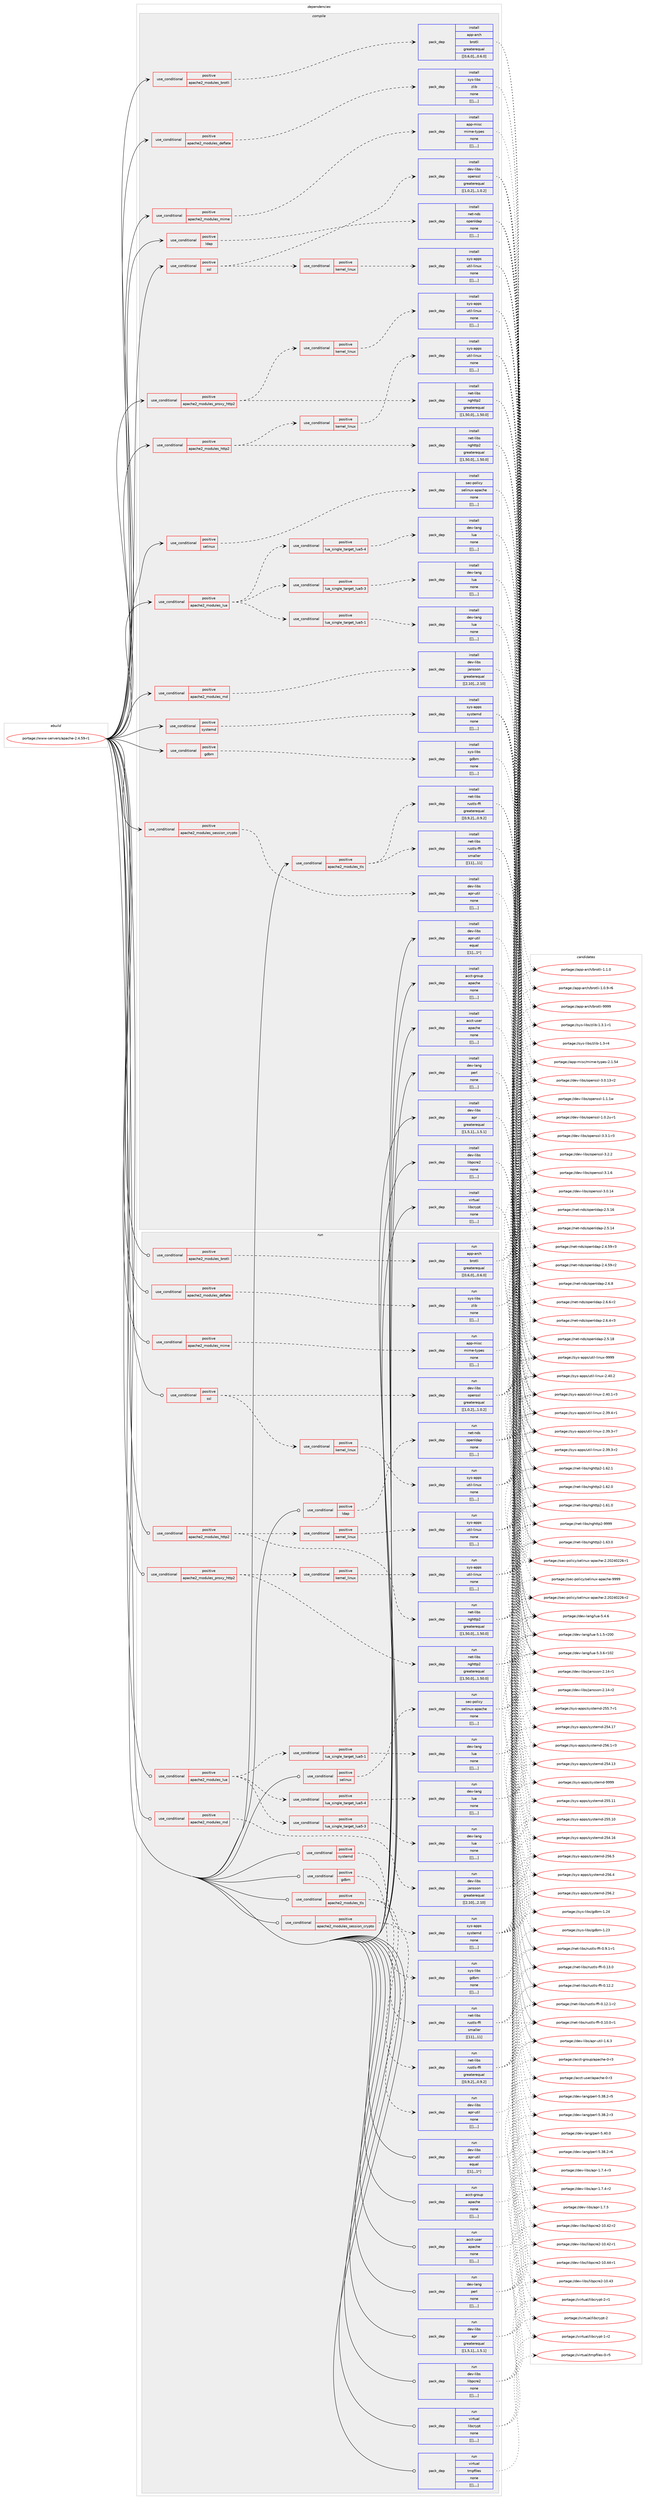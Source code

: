 digraph prolog {

# *************
# Graph options
# *************

newrank=true;
concentrate=true;
compound=true;
graph [rankdir=LR,fontname=Helvetica,fontsize=10,ranksep=1.5];#, ranksep=2.5, nodesep=0.2];
edge  [arrowhead=vee];
node  [fontname=Helvetica,fontsize=10];

# **********
# The ebuild
# **********

subgraph cluster_leftcol {
color=gray;
label=<<i>ebuild</i>>;
id [label="portage://www-servers/apache-2.4.59-r1", color=red, width=4, href="../www-servers/apache-2.4.59-r1.svg"];
}

# ****************
# The dependencies
# ****************

subgraph cluster_midcol {
color=gray;
label=<<i>dependencies</i>>;
subgraph cluster_compile {
fillcolor="#eeeeee";
style=filled;
label=<<i>compile</i>>;
subgraph cond125526 {
dependency471850 [label=<<TABLE BORDER="0" CELLBORDER="1" CELLSPACING="0" CELLPADDING="4"><TR><TD ROWSPAN="3" CELLPADDING="10">use_conditional</TD></TR><TR><TD>positive</TD></TR><TR><TD>apache2_modules_brotli</TD></TR></TABLE>>, shape=none, color=red];
subgraph pack342824 {
dependency471851 [label=<<TABLE BORDER="0" CELLBORDER="1" CELLSPACING="0" CELLPADDING="4" WIDTH="220"><TR><TD ROWSPAN="6" CELLPADDING="30">pack_dep</TD></TR><TR><TD WIDTH="110">install</TD></TR><TR><TD>app-arch</TD></TR><TR><TD>brotli</TD></TR><TR><TD>greaterequal</TD></TR><TR><TD>[[0,6,0],,,0.6.0]</TD></TR></TABLE>>, shape=none, color=blue];
}
dependency471850:e -> dependency471851:w [weight=20,style="dashed",arrowhead="vee"];
}
id:e -> dependency471850:w [weight=20,style="solid",arrowhead="vee"];
subgraph cond125527 {
dependency471852 [label=<<TABLE BORDER="0" CELLBORDER="1" CELLSPACING="0" CELLPADDING="4"><TR><TD ROWSPAN="3" CELLPADDING="10">use_conditional</TD></TR><TR><TD>positive</TD></TR><TR><TD>apache2_modules_deflate</TD></TR></TABLE>>, shape=none, color=red];
subgraph pack342825 {
dependency471853 [label=<<TABLE BORDER="0" CELLBORDER="1" CELLSPACING="0" CELLPADDING="4" WIDTH="220"><TR><TD ROWSPAN="6" CELLPADDING="30">pack_dep</TD></TR><TR><TD WIDTH="110">install</TD></TR><TR><TD>sys-libs</TD></TR><TR><TD>zlib</TD></TR><TR><TD>none</TD></TR><TR><TD>[[],,,,]</TD></TR></TABLE>>, shape=none, color=blue];
}
dependency471852:e -> dependency471853:w [weight=20,style="dashed",arrowhead="vee"];
}
id:e -> dependency471852:w [weight=20,style="solid",arrowhead="vee"];
subgraph cond125528 {
dependency471854 [label=<<TABLE BORDER="0" CELLBORDER="1" CELLSPACING="0" CELLPADDING="4"><TR><TD ROWSPAN="3" CELLPADDING="10">use_conditional</TD></TR><TR><TD>positive</TD></TR><TR><TD>apache2_modules_http2</TD></TR></TABLE>>, shape=none, color=red];
subgraph pack342826 {
dependency471855 [label=<<TABLE BORDER="0" CELLBORDER="1" CELLSPACING="0" CELLPADDING="4" WIDTH="220"><TR><TD ROWSPAN="6" CELLPADDING="30">pack_dep</TD></TR><TR><TD WIDTH="110">install</TD></TR><TR><TD>net-libs</TD></TR><TR><TD>nghttp2</TD></TR><TR><TD>greaterequal</TD></TR><TR><TD>[[1,50,0],,,1.50.0]</TD></TR></TABLE>>, shape=none, color=blue];
}
dependency471854:e -> dependency471855:w [weight=20,style="dashed",arrowhead="vee"];
subgraph cond125529 {
dependency471856 [label=<<TABLE BORDER="0" CELLBORDER="1" CELLSPACING="0" CELLPADDING="4"><TR><TD ROWSPAN="3" CELLPADDING="10">use_conditional</TD></TR><TR><TD>positive</TD></TR><TR><TD>kernel_linux</TD></TR></TABLE>>, shape=none, color=red];
subgraph pack342827 {
dependency471857 [label=<<TABLE BORDER="0" CELLBORDER="1" CELLSPACING="0" CELLPADDING="4" WIDTH="220"><TR><TD ROWSPAN="6" CELLPADDING="30">pack_dep</TD></TR><TR><TD WIDTH="110">install</TD></TR><TR><TD>sys-apps</TD></TR><TR><TD>util-linux</TD></TR><TR><TD>none</TD></TR><TR><TD>[[],,,,]</TD></TR></TABLE>>, shape=none, color=blue];
}
dependency471856:e -> dependency471857:w [weight=20,style="dashed",arrowhead="vee"];
}
dependency471854:e -> dependency471856:w [weight=20,style="dashed",arrowhead="vee"];
}
id:e -> dependency471854:w [weight=20,style="solid",arrowhead="vee"];
subgraph cond125530 {
dependency471858 [label=<<TABLE BORDER="0" CELLBORDER="1" CELLSPACING="0" CELLPADDING="4"><TR><TD ROWSPAN="3" CELLPADDING="10">use_conditional</TD></TR><TR><TD>positive</TD></TR><TR><TD>apache2_modules_lua</TD></TR></TABLE>>, shape=none, color=red];
subgraph cond125531 {
dependency471859 [label=<<TABLE BORDER="0" CELLBORDER="1" CELLSPACING="0" CELLPADDING="4"><TR><TD ROWSPAN="3" CELLPADDING="10">use_conditional</TD></TR><TR><TD>positive</TD></TR><TR><TD>lua_single_target_lua5-1</TD></TR></TABLE>>, shape=none, color=red];
subgraph pack342828 {
dependency471860 [label=<<TABLE BORDER="0" CELLBORDER="1" CELLSPACING="0" CELLPADDING="4" WIDTH="220"><TR><TD ROWSPAN="6" CELLPADDING="30">pack_dep</TD></TR><TR><TD WIDTH="110">install</TD></TR><TR><TD>dev-lang</TD></TR><TR><TD>lua</TD></TR><TR><TD>none</TD></TR><TR><TD>[[],,,,]</TD></TR></TABLE>>, shape=none, color=blue];
}
dependency471859:e -> dependency471860:w [weight=20,style="dashed",arrowhead="vee"];
}
dependency471858:e -> dependency471859:w [weight=20,style="dashed",arrowhead="vee"];
subgraph cond125532 {
dependency471861 [label=<<TABLE BORDER="0" CELLBORDER="1" CELLSPACING="0" CELLPADDING="4"><TR><TD ROWSPAN="3" CELLPADDING="10">use_conditional</TD></TR><TR><TD>positive</TD></TR><TR><TD>lua_single_target_lua5-3</TD></TR></TABLE>>, shape=none, color=red];
subgraph pack342829 {
dependency471862 [label=<<TABLE BORDER="0" CELLBORDER="1" CELLSPACING="0" CELLPADDING="4" WIDTH="220"><TR><TD ROWSPAN="6" CELLPADDING="30">pack_dep</TD></TR><TR><TD WIDTH="110">install</TD></TR><TR><TD>dev-lang</TD></TR><TR><TD>lua</TD></TR><TR><TD>none</TD></TR><TR><TD>[[],,,,]</TD></TR></TABLE>>, shape=none, color=blue];
}
dependency471861:e -> dependency471862:w [weight=20,style="dashed",arrowhead="vee"];
}
dependency471858:e -> dependency471861:w [weight=20,style="dashed",arrowhead="vee"];
subgraph cond125533 {
dependency471863 [label=<<TABLE BORDER="0" CELLBORDER="1" CELLSPACING="0" CELLPADDING="4"><TR><TD ROWSPAN="3" CELLPADDING="10">use_conditional</TD></TR><TR><TD>positive</TD></TR><TR><TD>lua_single_target_lua5-4</TD></TR></TABLE>>, shape=none, color=red];
subgraph pack342830 {
dependency471864 [label=<<TABLE BORDER="0" CELLBORDER="1" CELLSPACING="0" CELLPADDING="4" WIDTH="220"><TR><TD ROWSPAN="6" CELLPADDING="30">pack_dep</TD></TR><TR><TD WIDTH="110">install</TD></TR><TR><TD>dev-lang</TD></TR><TR><TD>lua</TD></TR><TR><TD>none</TD></TR><TR><TD>[[],,,,]</TD></TR></TABLE>>, shape=none, color=blue];
}
dependency471863:e -> dependency471864:w [weight=20,style="dashed",arrowhead="vee"];
}
dependency471858:e -> dependency471863:w [weight=20,style="dashed",arrowhead="vee"];
}
id:e -> dependency471858:w [weight=20,style="solid",arrowhead="vee"];
subgraph cond125534 {
dependency471865 [label=<<TABLE BORDER="0" CELLBORDER="1" CELLSPACING="0" CELLPADDING="4"><TR><TD ROWSPAN="3" CELLPADDING="10">use_conditional</TD></TR><TR><TD>positive</TD></TR><TR><TD>apache2_modules_md</TD></TR></TABLE>>, shape=none, color=red];
subgraph pack342831 {
dependency471866 [label=<<TABLE BORDER="0" CELLBORDER="1" CELLSPACING="0" CELLPADDING="4" WIDTH="220"><TR><TD ROWSPAN="6" CELLPADDING="30">pack_dep</TD></TR><TR><TD WIDTH="110">install</TD></TR><TR><TD>dev-libs</TD></TR><TR><TD>jansson</TD></TR><TR><TD>greaterequal</TD></TR><TR><TD>[[2,10],,,2.10]</TD></TR></TABLE>>, shape=none, color=blue];
}
dependency471865:e -> dependency471866:w [weight=20,style="dashed",arrowhead="vee"];
}
id:e -> dependency471865:w [weight=20,style="solid",arrowhead="vee"];
subgraph cond125535 {
dependency471867 [label=<<TABLE BORDER="0" CELLBORDER="1" CELLSPACING="0" CELLPADDING="4"><TR><TD ROWSPAN="3" CELLPADDING="10">use_conditional</TD></TR><TR><TD>positive</TD></TR><TR><TD>apache2_modules_mime</TD></TR></TABLE>>, shape=none, color=red];
subgraph pack342832 {
dependency471868 [label=<<TABLE BORDER="0" CELLBORDER="1" CELLSPACING="0" CELLPADDING="4" WIDTH="220"><TR><TD ROWSPAN="6" CELLPADDING="30">pack_dep</TD></TR><TR><TD WIDTH="110">install</TD></TR><TR><TD>app-misc</TD></TR><TR><TD>mime-types</TD></TR><TR><TD>none</TD></TR><TR><TD>[[],,,,]</TD></TR></TABLE>>, shape=none, color=blue];
}
dependency471867:e -> dependency471868:w [weight=20,style="dashed",arrowhead="vee"];
}
id:e -> dependency471867:w [weight=20,style="solid",arrowhead="vee"];
subgraph cond125536 {
dependency471869 [label=<<TABLE BORDER="0" CELLBORDER="1" CELLSPACING="0" CELLPADDING="4"><TR><TD ROWSPAN="3" CELLPADDING="10">use_conditional</TD></TR><TR><TD>positive</TD></TR><TR><TD>apache2_modules_proxy_http2</TD></TR></TABLE>>, shape=none, color=red];
subgraph pack342833 {
dependency471870 [label=<<TABLE BORDER="0" CELLBORDER="1" CELLSPACING="0" CELLPADDING="4" WIDTH="220"><TR><TD ROWSPAN="6" CELLPADDING="30">pack_dep</TD></TR><TR><TD WIDTH="110">install</TD></TR><TR><TD>net-libs</TD></TR><TR><TD>nghttp2</TD></TR><TR><TD>greaterequal</TD></TR><TR><TD>[[1,50,0],,,1.50.0]</TD></TR></TABLE>>, shape=none, color=blue];
}
dependency471869:e -> dependency471870:w [weight=20,style="dashed",arrowhead="vee"];
subgraph cond125537 {
dependency471871 [label=<<TABLE BORDER="0" CELLBORDER="1" CELLSPACING="0" CELLPADDING="4"><TR><TD ROWSPAN="3" CELLPADDING="10">use_conditional</TD></TR><TR><TD>positive</TD></TR><TR><TD>kernel_linux</TD></TR></TABLE>>, shape=none, color=red];
subgraph pack342834 {
dependency471872 [label=<<TABLE BORDER="0" CELLBORDER="1" CELLSPACING="0" CELLPADDING="4" WIDTH="220"><TR><TD ROWSPAN="6" CELLPADDING="30">pack_dep</TD></TR><TR><TD WIDTH="110">install</TD></TR><TR><TD>sys-apps</TD></TR><TR><TD>util-linux</TD></TR><TR><TD>none</TD></TR><TR><TD>[[],,,,]</TD></TR></TABLE>>, shape=none, color=blue];
}
dependency471871:e -> dependency471872:w [weight=20,style="dashed",arrowhead="vee"];
}
dependency471869:e -> dependency471871:w [weight=20,style="dashed",arrowhead="vee"];
}
id:e -> dependency471869:w [weight=20,style="solid",arrowhead="vee"];
subgraph cond125538 {
dependency471873 [label=<<TABLE BORDER="0" CELLBORDER="1" CELLSPACING="0" CELLPADDING="4"><TR><TD ROWSPAN="3" CELLPADDING="10">use_conditional</TD></TR><TR><TD>positive</TD></TR><TR><TD>apache2_modules_session_crypto</TD></TR></TABLE>>, shape=none, color=red];
subgraph pack342835 {
dependency471874 [label=<<TABLE BORDER="0" CELLBORDER="1" CELLSPACING="0" CELLPADDING="4" WIDTH="220"><TR><TD ROWSPAN="6" CELLPADDING="30">pack_dep</TD></TR><TR><TD WIDTH="110">install</TD></TR><TR><TD>dev-libs</TD></TR><TR><TD>apr-util</TD></TR><TR><TD>none</TD></TR><TR><TD>[[],,,,]</TD></TR></TABLE>>, shape=none, color=blue];
}
dependency471873:e -> dependency471874:w [weight=20,style="dashed",arrowhead="vee"];
}
id:e -> dependency471873:w [weight=20,style="solid",arrowhead="vee"];
subgraph cond125539 {
dependency471875 [label=<<TABLE BORDER="0" CELLBORDER="1" CELLSPACING="0" CELLPADDING="4"><TR><TD ROWSPAN="3" CELLPADDING="10">use_conditional</TD></TR><TR><TD>positive</TD></TR><TR><TD>apache2_modules_tls</TD></TR></TABLE>>, shape=none, color=red];
subgraph pack342836 {
dependency471876 [label=<<TABLE BORDER="0" CELLBORDER="1" CELLSPACING="0" CELLPADDING="4" WIDTH="220"><TR><TD ROWSPAN="6" CELLPADDING="30">pack_dep</TD></TR><TR><TD WIDTH="110">install</TD></TR><TR><TD>net-libs</TD></TR><TR><TD>rustls-ffi</TD></TR><TR><TD>greaterequal</TD></TR><TR><TD>[[0,9,2],,,0.9.2]</TD></TR></TABLE>>, shape=none, color=blue];
}
dependency471875:e -> dependency471876:w [weight=20,style="dashed",arrowhead="vee"];
subgraph pack342837 {
dependency471877 [label=<<TABLE BORDER="0" CELLBORDER="1" CELLSPACING="0" CELLPADDING="4" WIDTH="220"><TR><TD ROWSPAN="6" CELLPADDING="30">pack_dep</TD></TR><TR><TD WIDTH="110">install</TD></TR><TR><TD>net-libs</TD></TR><TR><TD>rustls-ffi</TD></TR><TR><TD>smaller</TD></TR><TR><TD>[[11],,,11]</TD></TR></TABLE>>, shape=none, color=blue];
}
dependency471875:e -> dependency471877:w [weight=20,style="dashed",arrowhead="vee"];
}
id:e -> dependency471875:w [weight=20,style="solid",arrowhead="vee"];
subgraph cond125540 {
dependency471878 [label=<<TABLE BORDER="0" CELLBORDER="1" CELLSPACING="0" CELLPADDING="4"><TR><TD ROWSPAN="3" CELLPADDING="10">use_conditional</TD></TR><TR><TD>positive</TD></TR><TR><TD>gdbm</TD></TR></TABLE>>, shape=none, color=red];
subgraph pack342838 {
dependency471879 [label=<<TABLE BORDER="0" CELLBORDER="1" CELLSPACING="0" CELLPADDING="4" WIDTH="220"><TR><TD ROWSPAN="6" CELLPADDING="30">pack_dep</TD></TR><TR><TD WIDTH="110">install</TD></TR><TR><TD>sys-libs</TD></TR><TR><TD>gdbm</TD></TR><TR><TD>none</TD></TR><TR><TD>[[],,,,]</TD></TR></TABLE>>, shape=none, color=blue];
}
dependency471878:e -> dependency471879:w [weight=20,style="dashed",arrowhead="vee"];
}
id:e -> dependency471878:w [weight=20,style="solid",arrowhead="vee"];
subgraph cond125541 {
dependency471880 [label=<<TABLE BORDER="0" CELLBORDER="1" CELLSPACING="0" CELLPADDING="4"><TR><TD ROWSPAN="3" CELLPADDING="10">use_conditional</TD></TR><TR><TD>positive</TD></TR><TR><TD>ldap</TD></TR></TABLE>>, shape=none, color=red];
subgraph pack342839 {
dependency471881 [label=<<TABLE BORDER="0" CELLBORDER="1" CELLSPACING="0" CELLPADDING="4" WIDTH="220"><TR><TD ROWSPAN="6" CELLPADDING="30">pack_dep</TD></TR><TR><TD WIDTH="110">install</TD></TR><TR><TD>net-nds</TD></TR><TR><TD>openldap</TD></TR><TR><TD>none</TD></TR><TR><TD>[[],,,,]</TD></TR></TABLE>>, shape=none, color=blue];
}
dependency471880:e -> dependency471881:w [weight=20,style="dashed",arrowhead="vee"];
}
id:e -> dependency471880:w [weight=20,style="solid",arrowhead="vee"];
subgraph cond125542 {
dependency471882 [label=<<TABLE BORDER="0" CELLBORDER="1" CELLSPACING="0" CELLPADDING="4"><TR><TD ROWSPAN="3" CELLPADDING="10">use_conditional</TD></TR><TR><TD>positive</TD></TR><TR><TD>selinux</TD></TR></TABLE>>, shape=none, color=red];
subgraph pack342840 {
dependency471883 [label=<<TABLE BORDER="0" CELLBORDER="1" CELLSPACING="0" CELLPADDING="4" WIDTH="220"><TR><TD ROWSPAN="6" CELLPADDING="30">pack_dep</TD></TR><TR><TD WIDTH="110">install</TD></TR><TR><TD>sec-policy</TD></TR><TR><TD>selinux-apache</TD></TR><TR><TD>none</TD></TR><TR><TD>[[],,,,]</TD></TR></TABLE>>, shape=none, color=blue];
}
dependency471882:e -> dependency471883:w [weight=20,style="dashed",arrowhead="vee"];
}
id:e -> dependency471882:w [weight=20,style="solid",arrowhead="vee"];
subgraph cond125543 {
dependency471884 [label=<<TABLE BORDER="0" CELLBORDER="1" CELLSPACING="0" CELLPADDING="4"><TR><TD ROWSPAN="3" CELLPADDING="10">use_conditional</TD></TR><TR><TD>positive</TD></TR><TR><TD>ssl</TD></TR></TABLE>>, shape=none, color=red];
subgraph pack342841 {
dependency471885 [label=<<TABLE BORDER="0" CELLBORDER="1" CELLSPACING="0" CELLPADDING="4" WIDTH="220"><TR><TD ROWSPAN="6" CELLPADDING="30">pack_dep</TD></TR><TR><TD WIDTH="110">install</TD></TR><TR><TD>dev-libs</TD></TR><TR><TD>openssl</TD></TR><TR><TD>greaterequal</TD></TR><TR><TD>[[1,0,2],,,1.0.2]</TD></TR></TABLE>>, shape=none, color=blue];
}
dependency471884:e -> dependency471885:w [weight=20,style="dashed",arrowhead="vee"];
subgraph cond125544 {
dependency471886 [label=<<TABLE BORDER="0" CELLBORDER="1" CELLSPACING="0" CELLPADDING="4"><TR><TD ROWSPAN="3" CELLPADDING="10">use_conditional</TD></TR><TR><TD>positive</TD></TR><TR><TD>kernel_linux</TD></TR></TABLE>>, shape=none, color=red];
subgraph pack342842 {
dependency471887 [label=<<TABLE BORDER="0" CELLBORDER="1" CELLSPACING="0" CELLPADDING="4" WIDTH="220"><TR><TD ROWSPAN="6" CELLPADDING="30">pack_dep</TD></TR><TR><TD WIDTH="110">install</TD></TR><TR><TD>sys-apps</TD></TR><TR><TD>util-linux</TD></TR><TR><TD>none</TD></TR><TR><TD>[[],,,,]</TD></TR></TABLE>>, shape=none, color=blue];
}
dependency471886:e -> dependency471887:w [weight=20,style="dashed",arrowhead="vee"];
}
dependency471884:e -> dependency471886:w [weight=20,style="dashed",arrowhead="vee"];
}
id:e -> dependency471884:w [weight=20,style="solid",arrowhead="vee"];
subgraph cond125545 {
dependency471888 [label=<<TABLE BORDER="0" CELLBORDER="1" CELLSPACING="0" CELLPADDING="4"><TR><TD ROWSPAN="3" CELLPADDING="10">use_conditional</TD></TR><TR><TD>positive</TD></TR><TR><TD>systemd</TD></TR></TABLE>>, shape=none, color=red];
subgraph pack342843 {
dependency471889 [label=<<TABLE BORDER="0" CELLBORDER="1" CELLSPACING="0" CELLPADDING="4" WIDTH="220"><TR><TD ROWSPAN="6" CELLPADDING="30">pack_dep</TD></TR><TR><TD WIDTH="110">install</TD></TR><TR><TD>sys-apps</TD></TR><TR><TD>systemd</TD></TR><TR><TD>none</TD></TR><TR><TD>[[],,,,]</TD></TR></TABLE>>, shape=none, color=blue];
}
dependency471888:e -> dependency471889:w [weight=20,style="dashed",arrowhead="vee"];
}
id:e -> dependency471888:w [weight=20,style="solid",arrowhead="vee"];
subgraph pack342844 {
dependency471890 [label=<<TABLE BORDER="0" CELLBORDER="1" CELLSPACING="0" CELLPADDING="4" WIDTH="220"><TR><TD ROWSPAN="6" CELLPADDING="30">pack_dep</TD></TR><TR><TD WIDTH="110">install</TD></TR><TR><TD>acct-group</TD></TR><TR><TD>apache</TD></TR><TR><TD>none</TD></TR><TR><TD>[[],,,,]</TD></TR></TABLE>>, shape=none, color=blue];
}
id:e -> dependency471890:w [weight=20,style="solid",arrowhead="vee"];
subgraph pack342845 {
dependency471891 [label=<<TABLE BORDER="0" CELLBORDER="1" CELLSPACING="0" CELLPADDING="4" WIDTH="220"><TR><TD ROWSPAN="6" CELLPADDING="30">pack_dep</TD></TR><TR><TD WIDTH="110">install</TD></TR><TR><TD>acct-user</TD></TR><TR><TD>apache</TD></TR><TR><TD>none</TD></TR><TR><TD>[[],,,,]</TD></TR></TABLE>>, shape=none, color=blue];
}
id:e -> dependency471891:w [weight=20,style="solid",arrowhead="vee"];
subgraph pack342846 {
dependency471892 [label=<<TABLE BORDER="0" CELLBORDER="1" CELLSPACING="0" CELLPADDING="4" WIDTH="220"><TR><TD ROWSPAN="6" CELLPADDING="30">pack_dep</TD></TR><TR><TD WIDTH="110">install</TD></TR><TR><TD>dev-lang</TD></TR><TR><TD>perl</TD></TR><TR><TD>none</TD></TR><TR><TD>[[],,,,]</TD></TR></TABLE>>, shape=none, color=blue];
}
id:e -> dependency471892:w [weight=20,style="solid",arrowhead="vee"];
subgraph pack342847 {
dependency471893 [label=<<TABLE BORDER="0" CELLBORDER="1" CELLSPACING="0" CELLPADDING="4" WIDTH="220"><TR><TD ROWSPAN="6" CELLPADDING="30">pack_dep</TD></TR><TR><TD WIDTH="110">install</TD></TR><TR><TD>dev-libs</TD></TR><TR><TD>apr</TD></TR><TR><TD>greaterequal</TD></TR><TR><TD>[[1,5,1],,,1.5.1]</TD></TR></TABLE>>, shape=none, color=blue];
}
id:e -> dependency471893:w [weight=20,style="solid",arrowhead="vee"];
subgraph pack342848 {
dependency471894 [label=<<TABLE BORDER="0" CELLBORDER="1" CELLSPACING="0" CELLPADDING="4" WIDTH="220"><TR><TD ROWSPAN="6" CELLPADDING="30">pack_dep</TD></TR><TR><TD WIDTH="110">install</TD></TR><TR><TD>dev-libs</TD></TR><TR><TD>apr-util</TD></TR><TR><TD>equal</TD></TR><TR><TD>[[1],,,1*]</TD></TR></TABLE>>, shape=none, color=blue];
}
id:e -> dependency471894:w [weight=20,style="solid",arrowhead="vee"];
subgraph pack342849 {
dependency471895 [label=<<TABLE BORDER="0" CELLBORDER="1" CELLSPACING="0" CELLPADDING="4" WIDTH="220"><TR><TD ROWSPAN="6" CELLPADDING="30">pack_dep</TD></TR><TR><TD WIDTH="110">install</TD></TR><TR><TD>dev-libs</TD></TR><TR><TD>libpcre2</TD></TR><TR><TD>none</TD></TR><TR><TD>[[],,,,]</TD></TR></TABLE>>, shape=none, color=blue];
}
id:e -> dependency471895:w [weight=20,style="solid",arrowhead="vee"];
subgraph pack342850 {
dependency471896 [label=<<TABLE BORDER="0" CELLBORDER="1" CELLSPACING="0" CELLPADDING="4" WIDTH="220"><TR><TD ROWSPAN="6" CELLPADDING="30">pack_dep</TD></TR><TR><TD WIDTH="110">install</TD></TR><TR><TD>virtual</TD></TR><TR><TD>libcrypt</TD></TR><TR><TD>none</TD></TR><TR><TD>[[],,,,]</TD></TR></TABLE>>, shape=none, color=blue];
}
id:e -> dependency471896:w [weight=20,style="solid",arrowhead="vee"];
}
subgraph cluster_compileandrun {
fillcolor="#eeeeee";
style=filled;
label=<<i>compile and run</i>>;
}
subgraph cluster_run {
fillcolor="#eeeeee";
style=filled;
label=<<i>run</i>>;
subgraph cond125546 {
dependency471897 [label=<<TABLE BORDER="0" CELLBORDER="1" CELLSPACING="0" CELLPADDING="4"><TR><TD ROWSPAN="3" CELLPADDING="10">use_conditional</TD></TR><TR><TD>positive</TD></TR><TR><TD>apache2_modules_brotli</TD></TR></TABLE>>, shape=none, color=red];
subgraph pack342851 {
dependency471898 [label=<<TABLE BORDER="0" CELLBORDER="1" CELLSPACING="0" CELLPADDING="4" WIDTH="220"><TR><TD ROWSPAN="6" CELLPADDING="30">pack_dep</TD></TR><TR><TD WIDTH="110">run</TD></TR><TR><TD>app-arch</TD></TR><TR><TD>brotli</TD></TR><TR><TD>greaterequal</TD></TR><TR><TD>[[0,6,0],,,0.6.0]</TD></TR></TABLE>>, shape=none, color=blue];
}
dependency471897:e -> dependency471898:w [weight=20,style="dashed",arrowhead="vee"];
}
id:e -> dependency471897:w [weight=20,style="solid",arrowhead="odot"];
subgraph cond125547 {
dependency471899 [label=<<TABLE BORDER="0" CELLBORDER="1" CELLSPACING="0" CELLPADDING="4"><TR><TD ROWSPAN="3" CELLPADDING="10">use_conditional</TD></TR><TR><TD>positive</TD></TR><TR><TD>apache2_modules_deflate</TD></TR></TABLE>>, shape=none, color=red];
subgraph pack342852 {
dependency471900 [label=<<TABLE BORDER="0" CELLBORDER="1" CELLSPACING="0" CELLPADDING="4" WIDTH="220"><TR><TD ROWSPAN="6" CELLPADDING="30">pack_dep</TD></TR><TR><TD WIDTH="110">run</TD></TR><TR><TD>sys-libs</TD></TR><TR><TD>zlib</TD></TR><TR><TD>none</TD></TR><TR><TD>[[],,,,]</TD></TR></TABLE>>, shape=none, color=blue];
}
dependency471899:e -> dependency471900:w [weight=20,style="dashed",arrowhead="vee"];
}
id:e -> dependency471899:w [weight=20,style="solid",arrowhead="odot"];
subgraph cond125548 {
dependency471901 [label=<<TABLE BORDER="0" CELLBORDER="1" CELLSPACING="0" CELLPADDING="4"><TR><TD ROWSPAN="3" CELLPADDING="10">use_conditional</TD></TR><TR><TD>positive</TD></TR><TR><TD>apache2_modules_http2</TD></TR></TABLE>>, shape=none, color=red];
subgraph pack342853 {
dependency471902 [label=<<TABLE BORDER="0" CELLBORDER="1" CELLSPACING="0" CELLPADDING="4" WIDTH="220"><TR><TD ROWSPAN="6" CELLPADDING="30">pack_dep</TD></TR><TR><TD WIDTH="110">run</TD></TR><TR><TD>net-libs</TD></TR><TR><TD>nghttp2</TD></TR><TR><TD>greaterequal</TD></TR><TR><TD>[[1,50,0],,,1.50.0]</TD></TR></TABLE>>, shape=none, color=blue];
}
dependency471901:e -> dependency471902:w [weight=20,style="dashed",arrowhead="vee"];
subgraph cond125549 {
dependency471903 [label=<<TABLE BORDER="0" CELLBORDER="1" CELLSPACING="0" CELLPADDING="4"><TR><TD ROWSPAN="3" CELLPADDING="10">use_conditional</TD></TR><TR><TD>positive</TD></TR><TR><TD>kernel_linux</TD></TR></TABLE>>, shape=none, color=red];
subgraph pack342854 {
dependency471904 [label=<<TABLE BORDER="0" CELLBORDER="1" CELLSPACING="0" CELLPADDING="4" WIDTH="220"><TR><TD ROWSPAN="6" CELLPADDING="30">pack_dep</TD></TR><TR><TD WIDTH="110">run</TD></TR><TR><TD>sys-apps</TD></TR><TR><TD>util-linux</TD></TR><TR><TD>none</TD></TR><TR><TD>[[],,,,]</TD></TR></TABLE>>, shape=none, color=blue];
}
dependency471903:e -> dependency471904:w [weight=20,style="dashed",arrowhead="vee"];
}
dependency471901:e -> dependency471903:w [weight=20,style="dashed",arrowhead="vee"];
}
id:e -> dependency471901:w [weight=20,style="solid",arrowhead="odot"];
subgraph cond125550 {
dependency471905 [label=<<TABLE BORDER="0" CELLBORDER="1" CELLSPACING="0" CELLPADDING="4"><TR><TD ROWSPAN="3" CELLPADDING="10">use_conditional</TD></TR><TR><TD>positive</TD></TR><TR><TD>apache2_modules_lua</TD></TR></TABLE>>, shape=none, color=red];
subgraph cond125551 {
dependency471906 [label=<<TABLE BORDER="0" CELLBORDER="1" CELLSPACING="0" CELLPADDING="4"><TR><TD ROWSPAN="3" CELLPADDING="10">use_conditional</TD></TR><TR><TD>positive</TD></TR><TR><TD>lua_single_target_lua5-1</TD></TR></TABLE>>, shape=none, color=red];
subgraph pack342855 {
dependency471907 [label=<<TABLE BORDER="0" CELLBORDER="1" CELLSPACING="0" CELLPADDING="4" WIDTH="220"><TR><TD ROWSPAN="6" CELLPADDING="30">pack_dep</TD></TR><TR><TD WIDTH="110">run</TD></TR><TR><TD>dev-lang</TD></TR><TR><TD>lua</TD></TR><TR><TD>none</TD></TR><TR><TD>[[],,,,]</TD></TR></TABLE>>, shape=none, color=blue];
}
dependency471906:e -> dependency471907:w [weight=20,style="dashed",arrowhead="vee"];
}
dependency471905:e -> dependency471906:w [weight=20,style="dashed",arrowhead="vee"];
subgraph cond125552 {
dependency471908 [label=<<TABLE BORDER="0" CELLBORDER="1" CELLSPACING="0" CELLPADDING="4"><TR><TD ROWSPAN="3" CELLPADDING="10">use_conditional</TD></TR><TR><TD>positive</TD></TR><TR><TD>lua_single_target_lua5-3</TD></TR></TABLE>>, shape=none, color=red];
subgraph pack342856 {
dependency471909 [label=<<TABLE BORDER="0" CELLBORDER="1" CELLSPACING="0" CELLPADDING="4" WIDTH="220"><TR><TD ROWSPAN="6" CELLPADDING="30">pack_dep</TD></TR><TR><TD WIDTH="110">run</TD></TR><TR><TD>dev-lang</TD></TR><TR><TD>lua</TD></TR><TR><TD>none</TD></TR><TR><TD>[[],,,,]</TD></TR></TABLE>>, shape=none, color=blue];
}
dependency471908:e -> dependency471909:w [weight=20,style="dashed",arrowhead="vee"];
}
dependency471905:e -> dependency471908:w [weight=20,style="dashed",arrowhead="vee"];
subgraph cond125553 {
dependency471910 [label=<<TABLE BORDER="0" CELLBORDER="1" CELLSPACING="0" CELLPADDING="4"><TR><TD ROWSPAN="3" CELLPADDING="10">use_conditional</TD></TR><TR><TD>positive</TD></TR><TR><TD>lua_single_target_lua5-4</TD></TR></TABLE>>, shape=none, color=red];
subgraph pack342857 {
dependency471911 [label=<<TABLE BORDER="0" CELLBORDER="1" CELLSPACING="0" CELLPADDING="4" WIDTH="220"><TR><TD ROWSPAN="6" CELLPADDING="30">pack_dep</TD></TR><TR><TD WIDTH="110">run</TD></TR><TR><TD>dev-lang</TD></TR><TR><TD>lua</TD></TR><TR><TD>none</TD></TR><TR><TD>[[],,,,]</TD></TR></TABLE>>, shape=none, color=blue];
}
dependency471910:e -> dependency471911:w [weight=20,style="dashed",arrowhead="vee"];
}
dependency471905:e -> dependency471910:w [weight=20,style="dashed",arrowhead="vee"];
}
id:e -> dependency471905:w [weight=20,style="solid",arrowhead="odot"];
subgraph cond125554 {
dependency471912 [label=<<TABLE BORDER="0" CELLBORDER="1" CELLSPACING="0" CELLPADDING="4"><TR><TD ROWSPAN="3" CELLPADDING="10">use_conditional</TD></TR><TR><TD>positive</TD></TR><TR><TD>apache2_modules_md</TD></TR></TABLE>>, shape=none, color=red];
subgraph pack342858 {
dependency471913 [label=<<TABLE BORDER="0" CELLBORDER="1" CELLSPACING="0" CELLPADDING="4" WIDTH="220"><TR><TD ROWSPAN="6" CELLPADDING="30">pack_dep</TD></TR><TR><TD WIDTH="110">run</TD></TR><TR><TD>dev-libs</TD></TR><TR><TD>jansson</TD></TR><TR><TD>greaterequal</TD></TR><TR><TD>[[2,10],,,2.10]</TD></TR></TABLE>>, shape=none, color=blue];
}
dependency471912:e -> dependency471913:w [weight=20,style="dashed",arrowhead="vee"];
}
id:e -> dependency471912:w [weight=20,style="solid",arrowhead="odot"];
subgraph cond125555 {
dependency471914 [label=<<TABLE BORDER="0" CELLBORDER="1" CELLSPACING="0" CELLPADDING="4"><TR><TD ROWSPAN="3" CELLPADDING="10">use_conditional</TD></TR><TR><TD>positive</TD></TR><TR><TD>apache2_modules_mime</TD></TR></TABLE>>, shape=none, color=red];
subgraph pack342859 {
dependency471915 [label=<<TABLE BORDER="0" CELLBORDER="1" CELLSPACING="0" CELLPADDING="4" WIDTH="220"><TR><TD ROWSPAN="6" CELLPADDING="30">pack_dep</TD></TR><TR><TD WIDTH="110">run</TD></TR><TR><TD>app-misc</TD></TR><TR><TD>mime-types</TD></TR><TR><TD>none</TD></TR><TR><TD>[[],,,,]</TD></TR></TABLE>>, shape=none, color=blue];
}
dependency471914:e -> dependency471915:w [weight=20,style="dashed",arrowhead="vee"];
}
id:e -> dependency471914:w [weight=20,style="solid",arrowhead="odot"];
subgraph cond125556 {
dependency471916 [label=<<TABLE BORDER="0" CELLBORDER="1" CELLSPACING="0" CELLPADDING="4"><TR><TD ROWSPAN="3" CELLPADDING="10">use_conditional</TD></TR><TR><TD>positive</TD></TR><TR><TD>apache2_modules_proxy_http2</TD></TR></TABLE>>, shape=none, color=red];
subgraph pack342860 {
dependency471917 [label=<<TABLE BORDER="0" CELLBORDER="1" CELLSPACING="0" CELLPADDING="4" WIDTH="220"><TR><TD ROWSPAN="6" CELLPADDING="30">pack_dep</TD></TR><TR><TD WIDTH="110">run</TD></TR><TR><TD>net-libs</TD></TR><TR><TD>nghttp2</TD></TR><TR><TD>greaterequal</TD></TR><TR><TD>[[1,50,0],,,1.50.0]</TD></TR></TABLE>>, shape=none, color=blue];
}
dependency471916:e -> dependency471917:w [weight=20,style="dashed",arrowhead="vee"];
subgraph cond125557 {
dependency471918 [label=<<TABLE BORDER="0" CELLBORDER="1" CELLSPACING="0" CELLPADDING="4"><TR><TD ROWSPAN="3" CELLPADDING="10">use_conditional</TD></TR><TR><TD>positive</TD></TR><TR><TD>kernel_linux</TD></TR></TABLE>>, shape=none, color=red];
subgraph pack342861 {
dependency471919 [label=<<TABLE BORDER="0" CELLBORDER="1" CELLSPACING="0" CELLPADDING="4" WIDTH="220"><TR><TD ROWSPAN="6" CELLPADDING="30">pack_dep</TD></TR><TR><TD WIDTH="110">run</TD></TR><TR><TD>sys-apps</TD></TR><TR><TD>util-linux</TD></TR><TR><TD>none</TD></TR><TR><TD>[[],,,,]</TD></TR></TABLE>>, shape=none, color=blue];
}
dependency471918:e -> dependency471919:w [weight=20,style="dashed",arrowhead="vee"];
}
dependency471916:e -> dependency471918:w [weight=20,style="dashed",arrowhead="vee"];
}
id:e -> dependency471916:w [weight=20,style="solid",arrowhead="odot"];
subgraph cond125558 {
dependency471920 [label=<<TABLE BORDER="0" CELLBORDER="1" CELLSPACING="0" CELLPADDING="4"><TR><TD ROWSPAN="3" CELLPADDING="10">use_conditional</TD></TR><TR><TD>positive</TD></TR><TR><TD>apache2_modules_session_crypto</TD></TR></TABLE>>, shape=none, color=red];
subgraph pack342862 {
dependency471921 [label=<<TABLE BORDER="0" CELLBORDER="1" CELLSPACING="0" CELLPADDING="4" WIDTH="220"><TR><TD ROWSPAN="6" CELLPADDING="30">pack_dep</TD></TR><TR><TD WIDTH="110">run</TD></TR><TR><TD>dev-libs</TD></TR><TR><TD>apr-util</TD></TR><TR><TD>none</TD></TR><TR><TD>[[],,,,]</TD></TR></TABLE>>, shape=none, color=blue];
}
dependency471920:e -> dependency471921:w [weight=20,style="dashed",arrowhead="vee"];
}
id:e -> dependency471920:w [weight=20,style="solid",arrowhead="odot"];
subgraph cond125559 {
dependency471922 [label=<<TABLE BORDER="0" CELLBORDER="1" CELLSPACING="0" CELLPADDING="4"><TR><TD ROWSPAN="3" CELLPADDING="10">use_conditional</TD></TR><TR><TD>positive</TD></TR><TR><TD>apache2_modules_tls</TD></TR></TABLE>>, shape=none, color=red];
subgraph pack342863 {
dependency471923 [label=<<TABLE BORDER="0" CELLBORDER="1" CELLSPACING="0" CELLPADDING="4" WIDTH="220"><TR><TD ROWSPAN="6" CELLPADDING="30">pack_dep</TD></TR><TR><TD WIDTH="110">run</TD></TR><TR><TD>net-libs</TD></TR><TR><TD>rustls-ffi</TD></TR><TR><TD>greaterequal</TD></TR><TR><TD>[[0,9,2],,,0.9.2]</TD></TR></TABLE>>, shape=none, color=blue];
}
dependency471922:e -> dependency471923:w [weight=20,style="dashed",arrowhead="vee"];
subgraph pack342864 {
dependency471924 [label=<<TABLE BORDER="0" CELLBORDER="1" CELLSPACING="0" CELLPADDING="4" WIDTH="220"><TR><TD ROWSPAN="6" CELLPADDING="30">pack_dep</TD></TR><TR><TD WIDTH="110">run</TD></TR><TR><TD>net-libs</TD></TR><TR><TD>rustls-ffi</TD></TR><TR><TD>smaller</TD></TR><TR><TD>[[11],,,11]</TD></TR></TABLE>>, shape=none, color=blue];
}
dependency471922:e -> dependency471924:w [weight=20,style="dashed",arrowhead="vee"];
}
id:e -> dependency471922:w [weight=20,style="solid",arrowhead="odot"];
subgraph cond125560 {
dependency471925 [label=<<TABLE BORDER="0" CELLBORDER="1" CELLSPACING="0" CELLPADDING="4"><TR><TD ROWSPAN="3" CELLPADDING="10">use_conditional</TD></TR><TR><TD>positive</TD></TR><TR><TD>gdbm</TD></TR></TABLE>>, shape=none, color=red];
subgraph pack342865 {
dependency471926 [label=<<TABLE BORDER="0" CELLBORDER="1" CELLSPACING="0" CELLPADDING="4" WIDTH="220"><TR><TD ROWSPAN="6" CELLPADDING="30">pack_dep</TD></TR><TR><TD WIDTH="110">run</TD></TR><TR><TD>sys-libs</TD></TR><TR><TD>gdbm</TD></TR><TR><TD>none</TD></TR><TR><TD>[[],,,,]</TD></TR></TABLE>>, shape=none, color=blue];
}
dependency471925:e -> dependency471926:w [weight=20,style="dashed",arrowhead="vee"];
}
id:e -> dependency471925:w [weight=20,style="solid",arrowhead="odot"];
subgraph cond125561 {
dependency471927 [label=<<TABLE BORDER="0" CELLBORDER="1" CELLSPACING="0" CELLPADDING="4"><TR><TD ROWSPAN="3" CELLPADDING="10">use_conditional</TD></TR><TR><TD>positive</TD></TR><TR><TD>ldap</TD></TR></TABLE>>, shape=none, color=red];
subgraph pack342866 {
dependency471928 [label=<<TABLE BORDER="0" CELLBORDER="1" CELLSPACING="0" CELLPADDING="4" WIDTH="220"><TR><TD ROWSPAN="6" CELLPADDING="30">pack_dep</TD></TR><TR><TD WIDTH="110">run</TD></TR><TR><TD>net-nds</TD></TR><TR><TD>openldap</TD></TR><TR><TD>none</TD></TR><TR><TD>[[],,,,]</TD></TR></TABLE>>, shape=none, color=blue];
}
dependency471927:e -> dependency471928:w [weight=20,style="dashed",arrowhead="vee"];
}
id:e -> dependency471927:w [weight=20,style="solid",arrowhead="odot"];
subgraph cond125562 {
dependency471929 [label=<<TABLE BORDER="0" CELLBORDER="1" CELLSPACING="0" CELLPADDING="4"><TR><TD ROWSPAN="3" CELLPADDING="10">use_conditional</TD></TR><TR><TD>positive</TD></TR><TR><TD>selinux</TD></TR></TABLE>>, shape=none, color=red];
subgraph pack342867 {
dependency471930 [label=<<TABLE BORDER="0" CELLBORDER="1" CELLSPACING="0" CELLPADDING="4" WIDTH="220"><TR><TD ROWSPAN="6" CELLPADDING="30">pack_dep</TD></TR><TR><TD WIDTH="110">run</TD></TR><TR><TD>sec-policy</TD></TR><TR><TD>selinux-apache</TD></TR><TR><TD>none</TD></TR><TR><TD>[[],,,,]</TD></TR></TABLE>>, shape=none, color=blue];
}
dependency471929:e -> dependency471930:w [weight=20,style="dashed",arrowhead="vee"];
}
id:e -> dependency471929:w [weight=20,style="solid",arrowhead="odot"];
subgraph cond125563 {
dependency471931 [label=<<TABLE BORDER="0" CELLBORDER="1" CELLSPACING="0" CELLPADDING="4"><TR><TD ROWSPAN="3" CELLPADDING="10">use_conditional</TD></TR><TR><TD>positive</TD></TR><TR><TD>ssl</TD></TR></TABLE>>, shape=none, color=red];
subgraph pack342868 {
dependency471932 [label=<<TABLE BORDER="0" CELLBORDER="1" CELLSPACING="0" CELLPADDING="4" WIDTH="220"><TR><TD ROWSPAN="6" CELLPADDING="30">pack_dep</TD></TR><TR><TD WIDTH="110">run</TD></TR><TR><TD>dev-libs</TD></TR><TR><TD>openssl</TD></TR><TR><TD>greaterequal</TD></TR><TR><TD>[[1,0,2],,,1.0.2]</TD></TR></TABLE>>, shape=none, color=blue];
}
dependency471931:e -> dependency471932:w [weight=20,style="dashed",arrowhead="vee"];
subgraph cond125564 {
dependency471933 [label=<<TABLE BORDER="0" CELLBORDER="1" CELLSPACING="0" CELLPADDING="4"><TR><TD ROWSPAN="3" CELLPADDING="10">use_conditional</TD></TR><TR><TD>positive</TD></TR><TR><TD>kernel_linux</TD></TR></TABLE>>, shape=none, color=red];
subgraph pack342869 {
dependency471934 [label=<<TABLE BORDER="0" CELLBORDER="1" CELLSPACING="0" CELLPADDING="4" WIDTH="220"><TR><TD ROWSPAN="6" CELLPADDING="30">pack_dep</TD></TR><TR><TD WIDTH="110">run</TD></TR><TR><TD>sys-apps</TD></TR><TR><TD>util-linux</TD></TR><TR><TD>none</TD></TR><TR><TD>[[],,,,]</TD></TR></TABLE>>, shape=none, color=blue];
}
dependency471933:e -> dependency471934:w [weight=20,style="dashed",arrowhead="vee"];
}
dependency471931:e -> dependency471933:w [weight=20,style="dashed",arrowhead="vee"];
}
id:e -> dependency471931:w [weight=20,style="solid",arrowhead="odot"];
subgraph cond125565 {
dependency471935 [label=<<TABLE BORDER="0" CELLBORDER="1" CELLSPACING="0" CELLPADDING="4"><TR><TD ROWSPAN="3" CELLPADDING="10">use_conditional</TD></TR><TR><TD>positive</TD></TR><TR><TD>systemd</TD></TR></TABLE>>, shape=none, color=red];
subgraph pack342870 {
dependency471936 [label=<<TABLE BORDER="0" CELLBORDER="1" CELLSPACING="0" CELLPADDING="4" WIDTH="220"><TR><TD ROWSPAN="6" CELLPADDING="30">pack_dep</TD></TR><TR><TD WIDTH="110">run</TD></TR><TR><TD>sys-apps</TD></TR><TR><TD>systemd</TD></TR><TR><TD>none</TD></TR><TR><TD>[[],,,,]</TD></TR></TABLE>>, shape=none, color=blue];
}
dependency471935:e -> dependency471936:w [weight=20,style="dashed",arrowhead="vee"];
}
id:e -> dependency471935:w [weight=20,style="solid",arrowhead="odot"];
subgraph pack342871 {
dependency471937 [label=<<TABLE BORDER="0" CELLBORDER="1" CELLSPACING="0" CELLPADDING="4" WIDTH="220"><TR><TD ROWSPAN="6" CELLPADDING="30">pack_dep</TD></TR><TR><TD WIDTH="110">run</TD></TR><TR><TD>acct-group</TD></TR><TR><TD>apache</TD></TR><TR><TD>none</TD></TR><TR><TD>[[],,,,]</TD></TR></TABLE>>, shape=none, color=blue];
}
id:e -> dependency471937:w [weight=20,style="solid",arrowhead="odot"];
subgraph pack342872 {
dependency471938 [label=<<TABLE BORDER="0" CELLBORDER="1" CELLSPACING="0" CELLPADDING="4" WIDTH="220"><TR><TD ROWSPAN="6" CELLPADDING="30">pack_dep</TD></TR><TR><TD WIDTH="110">run</TD></TR><TR><TD>acct-user</TD></TR><TR><TD>apache</TD></TR><TR><TD>none</TD></TR><TR><TD>[[],,,,]</TD></TR></TABLE>>, shape=none, color=blue];
}
id:e -> dependency471938:w [weight=20,style="solid",arrowhead="odot"];
subgraph pack342873 {
dependency471939 [label=<<TABLE BORDER="0" CELLBORDER="1" CELLSPACING="0" CELLPADDING="4" WIDTH="220"><TR><TD ROWSPAN="6" CELLPADDING="30">pack_dep</TD></TR><TR><TD WIDTH="110">run</TD></TR><TR><TD>dev-lang</TD></TR><TR><TD>perl</TD></TR><TR><TD>none</TD></TR><TR><TD>[[],,,,]</TD></TR></TABLE>>, shape=none, color=blue];
}
id:e -> dependency471939:w [weight=20,style="solid",arrowhead="odot"];
subgraph pack342874 {
dependency471940 [label=<<TABLE BORDER="0" CELLBORDER="1" CELLSPACING="0" CELLPADDING="4" WIDTH="220"><TR><TD ROWSPAN="6" CELLPADDING="30">pack_dep</TD></TR><TR><TD WIDTH="110">run</TD></TR><TR><TD>dev-libs</TD></TR><TR><TD>apr</TD></TR><TR><TD>greaterequal</TD></TR><TR><TD>[[1,5,1],,,1.5.1]</TD></TR></TABLE>>, shape=none, color=blue];
}
id:e -> dependency471940:w [weight=20,style="solid",arrowhead="odot"];
subgraph pack342875 {
dependency471941 [label=<<TABLE BORDER="0" CELLBORDER="1" CELLSPACING="0" CELLPADDING="4" WIDTH="220"><TR><TD ROWSPAN="6" CELLPADDING="30">pack_dep</TD></TR><TR><TD WIDTH="110">run</TD></TR><TR><TD>dev-libs</TD></TR><TR><TD>apr-util</TD></TR><TR><TD>equal</TD></TR><TR><TD>[[1],,,1*]</TD></TR></TABLE>>, shape=none, color=blue];
}
id:e -> dependency471941:w [weight=20,style="solid",arrowhead="odot"];
subgraph pack342876 {
dependency471942 [label=<<TABLE BORDER="0" CELLBORDER="1" CELLSPACING="0" CELLPADDING="4" WIDTH="220"><TR><TD ROWSPAN="6" CELLPADDING="30">pack_dep</TD></TR><TR><TD WIDTH="110">run</TD></TR><TR><TD>dev-libs</TD></TR><TR><TD>libpcre2</TD></TR><TR><TD>none</TD></TR><TR><TD>[[],,,,]</TD></TR></TABLE>>, shape=none, color=blue];
}
id:e -> dependency471942:w [weight=20,style="solid",arrowhead="odot"];
subgraph pack342877 {
dependency471943 [label=<<TABLE BORDER="0" CELLBORDER="1" CELLSPACING="0" CELLPADDING="4" WIDTH="220"><TR><TD ROWSPAN="6" CELLPADDING="30">pack_dep</TD></TR><TR><TD WIDTH="110">run</TD></TR><TR><TD>virtual</TD></TR><TR><TD>libcrypt</TD></TR><TR><TD>none</TD></TR><TR><TD>[[],,,,]</TD></TR></TABLE>>, shape=none, color=blue];
}
id:e -> dependency471943:w [weight=20,style="solid",arrowhead="odot"];
subgraph pack342878 {
dependency471944 [label=<<TABLE BORDER="0" CELLBORDER="1" CELLSPACING="0" CELLPADDING="4" WIDTH="220"><TR><TD ROWSPAN="6" CELLPADDING="30">pack_dep</TD></TR><TR><TD WIDTH="110">run</TD></TR><TR><TD>virtual</TD></TR><TR><TD>tmpfiles</TD></TR><TR><TD>none</TD></TR><TR><TD>[[],,,,]</TD></TR></TABLE>>, shape=none, color=blue];
}
id:e -> dependency471944:w [weight=20,style="solid",arrowhead="odot"];
}
}

# **************
# The candidates
# **************

subgraph cluster_choices {
rank=same;
color=gray;
label=<<i>candidates</i>>;

subgraph choice342824 {
color=black;
nodesep=1;
choice9711211245971149910447981141111161081054557575757 [label="portage://app-arch/brotli-9999", color=red, width=4,href="../app-arch/brotli-9999.svg"];
choice971121124597114991044798114111116108105454946494648 [label="portage://app-arch/brotli-1.1.0", color=red, width=4,href="../app-arch/brotli-1.1.0.svg"];
choice9711211245971149910447981141111161081054549464846574511454 [label="portage://app-arch/brotli-1.0.9-r6", color=red, width=4,href="../app-arch/brotli-1.0.9-r6.svg"];
dependency471851:e -> choice9711211245971149910447981141111161081054557575757:w [style=dotted,weight="100"];
dependency471851:e -> choice971121124597114991044798114111116108105454946494648:w [style=dotted,weight="100"];
dependency471851:e -> choice9711211245971149910447981141111161081054549464846574511454:w [style=dotted,weight="100"];
}
subgraph choice342825 {
color=black;
nodesep=1;
choice115121115451081059811547122108105984549465146494511449 [label="portage://sys-libs/zlib-1.3.1-r1", color=red, width=4,href="../sys-libs/zlib-1.3.1-r1.svg"];
choice11512111545108105981154712210810598454946514511452 [label="portage://sys-libs/zlib-1.3-r4", color=red, width=4,href="../sys-libs/zlib-1.3-r4.svg"];
dependency471853:e -> choice115121115451081059811547122108105984549465146494511449:w [style=dotted,weight="100"];
dependency471853:e -> choice11512111545108105981154712210810598454946514511452:w [style=dotted,weight="100"];
}
subgraph choice342826 {
color=black;
nodesep=1;
choice110101116451081059811547110103104116116112504557575757 [label="portage://net-libs/nghttp2-9999", color=red, width=4,href="../net-libs/nghttp2-9999.svg"];
choice1101011164510810598115471101031041161161125045494654514648 [label="portage://net-libs/nghttp2-1.63.0", color=red, width=4,href="../net-libs/nghttp2-1.63.0.svg"];
choice1101011164510810598115471101031041161161125045494654504649 [label="portage://net-libs/nghttp2-1.62.1", color=red, width=4,href="../net-libs/nghttp2-1.62.1.svg"];
choice1101011164510810598115471101031041161161125045494654504648 [label="portage://net-libs/nghttp2-1.62.0", color=red, width=4,href="../net-libs/nghttp2-1.62.0.svg"];
choice1101011164510810598115471101031041161161125045494654494648 [label="portage://net-libs/nghttp2-1.61.0", color=red, width=4,href="../net-libs/nghttp2-1.61.0.svg"];
dependency471855:e -> choice110101116451081059811547110103104116116112504557575757:w [style=dotted,weight="100"];
dependency471855:e -> choice1101011164510810598115471101031041161161125045494654514648:w [style=dotted,weight="100"];
dependency471855:e -> choice1101011164510810598115471101031041161161125045494654504649:w [style=dotted,weight="100"];
dependency471855:e -> choice1101011164510810598115471101031041161161125045494654504648:w [style=dotted,weight="100"];
dependency471855:e -> choice1101011164510810598115471101031041161161125045494654494648:w [style=dotted,weight="100"];
}
subgraph choice342827 {
color=black;
nodesep=1;
choice115121115459711211211547117116105108451081051101171204557575757 [label="portage://sys-apps/util-linux-9999", color=red, width=4,href="../sys-apps/util-linux-9999.svg"];
choice1151211154597112112115471171161051084510810511011712045504652484650 [label="portage://sys-apps/util-linux-2.40.2", color=red, width=4,href="../sys-apps/util-linux-2.40.2.svg"];
choice11512111545971121121154711711610510845108105110117120455046524846494511451 [label="portage://sys-apps/util-linux-2.40.1-r3", color=red, width=4,href="../sys-apps/util-linux-2.40.1-r3.svg"];
choice11512111545971121121154711711610510845108105110117120455046515746524511449 [label="portage://sys-apps/util-linux-2.39.4-r1", color=red, width=4,href="../sys-apps/util-linux-2.39.4-r1.svg"];
choice11512111545971121121154711711610510845108105110117120455046515746514511455 [label="portage://sys-apps/util-linux-2.39.3-r7", color=red, width=4,href="../sys-apps/util-linux-2.39.3-r7.svg"];
choice11512111545971121121154711711610510845108105110117120455046515746514511450 [label="portage://sys-apps/util-linux-2.39.3-r2", color=red, width=4,href="../sys-apps/util-linux-2.39.3-r2.svg"];
dependency471857:e -> choice115121115459711211211547117116105108451081051101171204557575757:w [style=dotted,weight="100"];
dependency471857:e -> choice1151211154597112112115471171161051084510810511011712045504652484650:w [style=dotted,weight="100"];
dependency471857:e -> choice11512111545971121121154711711610510845108105110117120455046524846494511451:w [style=dotted,weight="100"];
dependency471857:e -> choice11512111545971121121154711711610510845108105110117120455046515746524511449:w [style=dotted,weight="100"];
dependency471857:e -> choice11512111545971121121154711711610510845108105110117120455046515746514511455:w [style=dotted,weight="100"];
dependency471857:e -> choice11512111545971121121154711711610510845108105110117120455046515746514511450:w [style=dotted,weight="100"];
}
subgraph choice342828 {
color=black;
nodesep=1;
choice10010111845108971101034710811797455346524654 [label="portage://dev-lang/lua-5.4.6", color=red, width=4,href="../dev-lang/lua-5.4.6.svg"];
choice1001011184510897110103471081179745534651465445114494850 [label="portage://dev-lang/lua-5.3.6-r102", color=red, width=4,href="../dev-lang/lua-5.3.6-r102.svg"];
choice1001011184510897110103471081179745534649465345114504848 [label="portage://dev-lang/lua-5.1.5-r200", color=red, width=4,href="../dev-lang/lua-5.1.5-r200.svg"];
dependency471860:e -> choice10010111845108971101034710811797455346524654:w [style=dotted,weight="100"];
dependency471860:e -> choice1001011184510897110103471081179745534651465445114494850:w [style=dotted,weight="100"];
dependency471860:e -> choice1001011184510897110103471081179745534649465345114504848:w [style=dotted,weight="100"];
}
subgraph choice342829 {
color=black;
nodesep=1;
choice10010111845108971101034710811797455346524654 [label="portage://dev-lang/lua-5.4.6", color=red, width=4,href="../dev-lang/lua-5.4.6.svg"];
choice1001011184510897110103471081179745534651465445114494850 [label="portage://dev-lang/lua-5.3.6-r102", color=red, width=4,href="../dev-lang/lua-5.3.6-r102.svg"];
choice1001011184510897110103471081179745534649465345114504848 [label="portage://dev-lang/lua-5.1.5-r200", color=red, width=4,href="../dev-lang/lua-5.1.5-r200.svg"];
dependency471862:e -> choice10010111845108971101034710811797455346524654:w [style=dotted,weight="100"];
dependency471862:e -> choice1001011184510897110103471081179745534651465445114494850:w [style=dotted,weight="100"];
dependency471862:e -> choice1001011184510897110103471081179745534649465345114504848:w [style=dotted,weight="100"];
}
subgraph choice342830 {
color=black;
nodesep=1;
choice10010111845108971101034710811797455346524654 [label="portage://dev-lang/lua-5.4.6", color=red, width=4,href="../dev-lang/lua-5.4.6.svg"];
choice1001011184510897110103471081179745534651465445114494850 [label="portage://dev-lang/lua-5.3.6-r102", color=red, width=4,href="../dev-lang/lua-5.3.6-r102.svg"];
choice1001011184510897110103471081179745534649465345114504848 [label="portage://dev-lang/lua-5.1.5-r200", color=red, width=4,href="../dev-lang/lua-5.1.5-r200.svg"];
dependency471864:e -> choice10010111845108971101034710811797455346524654:w [style=dotted,weight="100"];
dependency471864:e -> choice1001011184510897110103471081179745534651465445114494850:w [style=dotted,weight="100"];
dependency471864:e -> choice1001011184510897110103471081179745534649465345114504848:w [style=dotted,weight="100"];
}
subgraph choice342831 {
color=black;
nodesep=1;
choice1001011184510810598115471069711011511511111045504649524511450 [label="portage://dev-libs/jansson-2.14-r2", color=red, width=4,href="../dev-libs/jansson-2.14-r2.svg"];
choice1001011184510810598115471069711011511511111045504649524511449 [label="portage://dev-libs/jansson-2.14-r1", color=red, width=4,href="../dev-libs/jansson-2.14-r1.svg"];
dependency471866:e -> choice1001011184510810598115471069711011511511111045504649524511450:w [style=dotted,weight="100"];
dependency471866:e -> choice1001011184510810598115471069711011511511111045504649524511449:w [style=dotted,weight="100"];
}
subgraph choice342832 {
color=black;
nodesep=1;
choice971121124510910511599471091051091014511612111210111545504649465352 [label="portage://app-misc/mime-types-2.1.54", color=red, width=4,href="../app-misc/mime-types-2.1.54.svg"];
dependency471868:e -> choice971121124510910511599471091051091014511612111210111545504649465352:w [style=dotted,weight="100"];
}
subgraph choice342833 {
color=black;
nodesep=1;
choice110101116451081059811547110103104116116112504557575757 [label="portage://net-libs/nghttp2-9999", color=red, width=4,href="../net-libs/nghttp2-9999.svg"];
choice1101011164510810598115471101031041161161125045494654514648 [label="portage://net-libs/nghttp2-1.63.0", color=red, width=4,href="../net-libs/nghttp2-1.63.0.svg"];
choice1101011164510810598115471101031041161161125045494654504649 [label="portage://net-libs/nghttp2-1.62.1", color=red, width=4,href="../net-libs/nghttp2-1.62.1.svg"];
choice1101011164510810598115471101031041161161125045494654504648 [label="portage://net-libs/nghttp2-1.62.0", color=red, width=4,href="../net-libs/nghttp2-1.62.0.svg"];
choice1101011164510810598115471101031041161161125045494654494648 [label="portage://net-libs/nghttp2-1.61.0", color=red, width=4,href="../net-libs/nghttp2-1.61.0.svg"];
dependency471870:e -> choice110101116451081059811547110103104116116112504557575757:w [style=dotted,weight="100"];
dependency471870:e -> choice1101011164510810598115471101031041161161125045494654514648:w [style=dotted,weight="100"];
dependency471870:e -> choice1101011164510810598115471101031041161161125045494654504649:w [style=dotted,weight="100"];
dependency471870:e -> choice1101011164510810598115471101031041161161125045494654504648:w [style=dotted,weight="100"];
dependency471870:e -> choice1101011164510810598115471101031041161161125045494654494648:w [style=dotted,weight="100"];
}
subgraph choice342834 {
color=black;
nodesep=1;
choice115121115459711211211547117116105108451081051101171204557575757 [label="portage://sys-apps/util-linux-9999", color=red, width=4,href="../sys-apps/util-linux-9999.svg"];
choice1151211154597112112115471171161051084510810511011712045504652484650 [label="portage://sys-apps/util-linux-2.40.2", color=red, width=4,href="../sys-apps/util-linux-2.40.2.svg"];
choice11512111545971121121154711711610510845108105110117120455046524846494511451 [label="portage://sys-apps/util-linux-2.40.1-r3", color=red, width=4,href="../sys-apps/util-linux-2.40.1-r3.svg"];
choice11512111545971121121154711711610510845108105110117120455046515746524511449 [label="portage://sys-apps/util-linux-2.39.4-r1", color=red, width=4,href="../sys-apps/util-linux-2.39.4-r1.svg"];
choice11512111545971121121154711711610510845108105110117120455046515746514511455 [label="portage://sys-apps/util-linux-2.39.3-r7", color=red, width=4,href="../sys-apps/util-linux-2.39.3-r7.svg"];
choice11512111545971121121154711711610510845108105110117120455046515746514511450 [label="portage://sys-apps/util-linux-2.39.3-r2", color=red, width=4,href="../sys-apps/util-linux-2.39.3-r2.svg"];
dependency471872:e -> choice115121115459711211211547117116105108451081051101171204557575757:w [style=dotted,weight="100"];
dependency471872:e -> choice1151211154597112112115471171161051084510810511011712045504652484650:w [style=dotted,weight="100"];
dependency471872:e -> choice11512111545971121121154711711610510845108105110117120455046524846494511451:w [style=dotted,weight="100"];
dependency471872:e -> choice11512111545971121121154711711610510845108105110117120455046515746524511449:w [style=dotted,weight="100"];
dependency471872:e -> choice11512111545971121121154711711610510845108105110117120455046515746514511455:w [style=dotted,weight="100"];
dependency471872:e -> choice11512111545971121121154711711610510845108105110117120455046515746514511450:w [style=dotted,weight="100"];
}
subgraph choice342835 {
color=black;
nodesep=1;
choice1001011184510810598115479711211445117116105108454946544651 [label="portage://dev-libs/apr-util-1.6.3", color=red, width=4,href="../dev-libs/apr-util-1.6.3.svg"];
dependency471874:e -> choice1001011184510810598115479711211445117116105108454946544651:w [style=dotted,weight="100"];
}
subgraph choice342836 {
color=black;
nodesep=1;
choice1101011164510810598115471141171151161081154510210210545484649514648 [label="portage://net-libs/rustls-ffi-0.13.0", color=red, width=4,href="../net-libs/rustls-ffi-0.13.0.svg"];
choice1101011164510810598115471141171151161081154510210210545484649504650 [label="portage://net-libs/rustls-ffi-0.12.2", color=red, width=4,href="../net-libs/rustls-ffi-0.12.2.svg"];
choice11010111645108105981154711411711511610811545102102105454846495046494511450 [label="portage://net-libs/rustls-ffi-0.12.1-r2", color=red, width=4,href="../net-libs/rustls-ffi-0.12.1-r2.svg"];
choice11010111645108105981154711411711511610811545102102105454846494846484511449 [label="portage://net-libs/rustls-ffi-0.10.0-r1", color=red, width=4,href="../net-libs/rustls-ffi-0.10.0-r1.svg"];
choice110101116451081059811547114117115116108115451021021054548465746494511449 [label="portage://net-libs/rustls-ffi-0.9.1-r1", color=red, width=4,href="../net-libs/rustls-ffi-0.9.1-r1.svg"];
dependency471876:e -> choice1101011164510810598115471141171151161081154510210210545484649514648:w [style=dotted,weight="100"];
dependency471876:e -> choice1101011164510810598115471141171151161081154510210210545484649504650:w [style=dotted,weight="100"];
dependency471876:e -> choice11010111645108105981154711411711511610811545102102105454846495046494511450:w [style=dotted,weight="100"];
dependency471876:e -> choice11010111645108105981154711411711511610811545102102105454846494846484511449:w [style=dotted,weight="100"];
dependency471876:e -> choice110101116451081059811547114117115116108115451021021054548465746494511449:w [style=dotted,weight="100"];
}
subgraph choice342837 {
color=black;
nodesep=1;
choice1101011164510810598115471141171151161081154510210210545484649514648 [label="portage://net-libs/rustls-ffi-0.13.0", color=red, width=4,href="../net-libs/rustls-ffi-0.13.0.svg"];
choice1101011164510810598115471141171151161081154510210210545484649504650 [label="portage://net-libs/rustls-ffi-0.12.2", color=red, width=4,href="../net-libs/rustls-ffi-0.12.2.svg"];
choice11010111645108105981154711411711511610811545102102105454846495046494511450 [label="portage://net-libs/rustls-ffi-0.12.1-r2", color=red, width=4,href="../net-libs/rustls-ffi-0.12.1-r2.svg"];
choice11010111645108105981154711411711511610811545102102105454846494846484511449 [label="portage://net-libs/rustls-ffi-0.10.0-r1", color=red, width=4,href="../net-libs/rustls-ffi-0.10.0-r1.svg"];
choice110101116451081059811547114117115116108115451021021054548465746494511449 [label="portage://net-libs/rustls-ffi-0.9.1-r1", color=red, width=4,href="../net-libs/rustls-ffi-0.9.1-r1.svg"];
dependency471877:e -> choice1101011164510810598115471141171151161081154510210210545484649514648:w [style=dotted,weight="100"];
dependency471877:e -> choice1101011164510810598115471141171151161081154510210210545484649504650:w [style=dotted,weight="100"];
dependency471877:e -> choice11010111645108105981154711411711511610811545102102105454846495046494511450:w [style=dotted,weight="100"];
dependency471877:e -> choice11010111645108105981154711411711511610811545102102105454846494846484511449:w [style=dotted,weight="100"];
dependency471877:e -> choice110101116451081059811547114117115116108115451021021054548465746494511449:w [style=dotted,weight="100"];
}
subgraph choice342838 {
color=black;
nodesep=1;
choice115121115451081059811547103100981094549465052 [label="portage://sys-libs/gdbm-1.24", color=red, width=4,href="../sys-libs/gdbm-1.24.svg"];
choice115121115451081059811547103100981094549465051 [label="portage://sys-libs/gdbm-1.23", color=red, width=4,href="../sys-libs/gdbm-1.23.svg"];
dependency471879:e -> choice115121115451081059811547103100981094549465052:w [style=dotted,weight="100"];
dependency471879:e -> choice115121115451081059811547103100981094549465051:w [style=dotted,weight="100"];
}
subgraph choice342839 {
color=black;
nodesep=1;
choice110101116451101001154711111210111010810097112455046544656 [label="portage://net-nds/openldap-2.6.8", color=red, width=4,href="../net-nds/openldap-2.6.8.svg"];
choice1101011164511010011547111112101110108100971124550465446544511450 [label="portage://net-nds/openldap-2.6.6-r2", color=red, width=4,href="../net-nds/openldap-2.6.6-r2.svg"];
choice1101011164511010011547111112101110108100971124550465446524511451 [label="portage://net-nds/openldap-2.6.4-r3", color=red, width=4,href="../net-nds/openldap-2.6.4-r3.svg"];
choice11010111645110100115471111121011101081009711245504653464956 [label="portage://net-nds/openldap-2.5.18", color=red, width=4,href="../net-nds/openldap-2.5.18.svg"];
choice11010111645110100115471111121011101081009711245504653464954 [label="portage://net-nds/openldap-2.5.16", color=red, width=4,href="../net-nds/openldap-2.5.16.svg"];
choice11010111645110100115471111121011101081009711245504653464952 [label="portage://net-nds/openldap-2.5.14", color=red, width=4,href="../net-nds/openldap-2.5.14.svg"];
choice110101116451101001154711111210111010810097112455046524653574511451 [label="portage://net-nds/openldap-2.4.59-r3", color=red, width=4,href="../net-nds/openldap-2.4.59-r3.svg"];
choice110101116451101001154711111210111010810097112455046524653574511450 [label="portage://net-nds/openldap-2.4.59-r2", color=red, width=4,href="../net-nds/openldap-2.4.59-r2.svg"];
dependency471881:e -> choice110101116451101001154711111210111010810097112455046544656:w [style=dotted,weight="100"];
dependency471881:e -> choice1101011164511010011547111112101110108100971124550465446544511450:w [style=dotted,weight="100"];
dependency471881:e -> choice1101011164511010011547111112101110108100971124550465446524511451:w [style=dotted,weight="100"];
dependency471881:e -> choice11010111645110100115471111121011101081009711245504653464956:w [style=dotted,weight="100"];
dependency471881:e -> choice11010111645110100115471111121011101081009711245504653464954:w [style=dotted,weight="100"];
dependency471881:e -> choice11010111645110100115471111121011101081009711245504653464952:w [style=dotted,weight="100"];
dependency471881:e -> choice110101116451101001154711111210111010810097112455046524653574511451:w [style=dotted,weight="100"];
dependency471881:e -> choice110101116451101001154711111210111010810097112455046524653574511450:w [style=dotted,weight="100"];
}
subgraph choice342840 {
color=black;
nodesep=1;
choice11510199451121111081059912147115101108105110117120459711297991041014557575757 [label="portage://sec-policy/selinux-apache-9999", color=red, width=4,href="../sec-policy/selinux-apache-9999.svg"];
choice115101994511211110810599121471151011081051101171204597112979910410145504650485052485050544511450 [label="portage://sec-policy/selinux-apache-2.20240226-r2", color=red, width=4,href="../sec-policy/selinux-apache-2.20240226-r2.svg"];
choice115101994511211110810599121471151011081051101171204597112979910410145504650485052485050544511449 [label="portage://sec-policy/selinux-apache-2.20240226-r1", color=red, width=4,href="../sec-policy/selinux-apache-2.20240226-r1.svg"];
dependency471883:e -> choice11510199451121111081059912147115101108105110117120459711297991041014557575757:w [style=dotted,weight="100"];
dependency471883:e -> choice115101994511211110810599121471151011081051101171204597112979910410145504650485052485050544511450:w [style=dotted,weight="100"];
dependency471883:e -> choice115101994511211110810599121471151011081051101171204597112979910410145504650485052485050544511449:w [style=dotted,weight="100"];
}
subgraph choice342841 {
color=black;
nodesep=1;
choice1001011184510810598115471111121011101151151084551465146494511451 [label="portage://dev-libs/openssl-3.3.1-r3", color=red, width=4,href="../dev-libs/openssl-3.3.1-r3.svg"];
choice100101118451081059811547111112101110115115108455146504650 [label="portage://dev-libs/openssl-3.2.2", color=red, width=4,href="../dev-libs/openssl-3.2.2.svg"];
choice100101118451081059811547111112101110115115108455146494654 [label="portage://dev-libs/openssl-3.1.6", color=red, width=4,href="../dev-libs/openssl-3.1.6.svg"];
choice10010111845108105981154711111210111011511510845514648464952 [label="portage://dev-libs/openssl-3.0.14", color=red, width=4,href="../dev-libs/openssl-3.0.14.svg"];
choice100101118451081059811547111112101110115115108455146484649514511450 [label="portage://dev-libs/openssl-3.0.13-r2", color=red, width=4,href="../dev-libs/openssl-3.0.13-r2.svg"];
choice100101118451081059811547111112101110115115108454946494649119 [label="portage://dev-libs/openssl-1.1.1w", color=red, width=4,href="../dev-libs/openssl-1.1.1w.svg"];
choice1001011184510810598115471111121011101151151084549464846501174511449 [label="portage://dev-libs/openssl-1.0.2u-r1", color=red, width=4,href="../dev-libs/openssl-1.0.2u-r1.svg"];
dependency471885:e -> choice1001011184510810598115471111121011101151151084551465146494511451:w [style=dotted,weight="100"];
dependency471885:e -> choice100101118451081059811547111112101110115115108455146504650:w [style=dotted,weight="100"];
dependency471885:e -> choice100101118451081059811547111112101110115115108455146494654:w [style=dotted,weight="100"];
dependency471885:e -> choice10010111845108105981154711111210111011511510845514648464952:w [style=dotted,weight="100"];
dependency471885:e -> choice100101118451081059811547111112101110115115108455146484649514511450:w [style=dotted,weight="100"];
dependency471885:e -> choice100101118451081059811547111112101110115115108454946494649119:w [style=dotted,weight="100"];
dependency471885:e -> choice1001011184510810598115471111121011101151151084549464846501174511449:w [style=dotted,weight="100"];
}
subgraph choice342842 {
color=black;
nodesep=1;
choice115121115459711211211547117116105108451081051101171204557575757 [label="portage://sys-apps/util-linux-9999", color=red, width=4,href="../sys-apps/util-linux-9999.svg"];
choice1151211154597112112115471171161051084510810511011712045504652484650 [label="portage://sys-apps/util-linux-2.40.2", color=red, width=4,href="../sys-apps/util-linux-2.40.2.svg"];
choice11512111545971121121154711711610510845108105110117120455046524846494511451 [label="portage://sys-apps/util-linux-2.40.1-r3", color=red, width=4,href="../sys-apps/util-linux-2.40.1-r3.svg"];
choice11512111545971121121154711711610510845108105110117120455046515746524511449 [label="portage://sys-apps/util-linux-2.39.4-r1", color=red, width=4,href="../sys-apps/util-linux-2.39.4-r1.svg"];
choice11512111545971121121154711711610510845108105110117120455046515746514511455 [label="portage://sys-apps/util-linux-2.39.3-r7", color=red, width=4,href="../sys-apps/util-linux-2.39.3-r7.svg"];
choice11512111545971121121154711711610510845108105110117120455046515746514511450 [label="portage://sys-apps/util-linux-2.39.3-r2", color=red, width=4,href="../sys-apps/util-linux-2.39.3-r2.svg"];
dependency471887:e -> choice115121115459711211211547117116105108451081051101171204557575757:w [style=dotted,weight="100"];
dependency471887:e -> choice1151211154597112112115471171161051084510810511011712045504652484650:w [style=dotted,weight="100"];
dependency471887:e -> choice11512111545971121121154711711610510845108105110117120455046524846494511451:w [style=dotted,weight="100"];
dependency471887:e -> choice11512111545971121121154711711610510845108105110117120455046515746524511449:w [style=dotted,weight="100"];
dependency471887:e -> choice11512111545971121121154711711610510845108105110117120455046515746514511455:w [style=dotted,weight="100"];
dependency471887:e -> choice11512111545971121121154711711610510845108105110117120455046515746514511450:w [style=dotted,weight="100"];
}
subgraph choice342843 {
color=black;
nodesep=1;
choice1151211154597112112115471151211151161011091004557575757 [label="portage://sys-apps/systemd-9999", color=red, width=4,href="../sys-apps/systemd-9999.svg"];
choice115121115459711211211547115121115116101109100455053544653 [label="portage://sys-apps/systemd-256.5", color=red, width=4,href="../sys-apps/systemd-256.5.svg"];
choice115121115459711211211547115121115116101109100455053544652 [label="portage://sys-apps/systemd-256.4", color=red, width=4,href="../sys-apps/systemd-256.4.svg"];
choice115121115459711211211547115121115116101109100455053544650 [label="portage://sys-apps/systemd-256.2", color=red, width=4,href="../sys-apps/systemd-256.2.svg"];
choice1151211154597112112115471151211151161011091004550535446494511451 [label="portage://sys-apps/systemd-256.1-r3", color=red, width=4,href="../sys-apps/systemd-256.1-r3.svg"];
choice11512111545971121121154711512111511610110910045505353464949 [label="portage://sys-apps/systemd-255.11", color=red, width=4,href="../sys-apps/systemd-255.11.svg"];
choice11512111545971121121154711512111511610110910045505353464948 [label="portage://sys-apps/systemd-255.10", color=red, width=4,href="../sys-apps/systemd-255.10.svg"];
choice1151211154597112112115471151211151161011091004550535346554511449 [label="portage://sys-apps/systemd-255.7-r1", color=red, width=4,href="../sys-apps/systemd-255.7-r1.svg"];
choice11512111545971121121154711512111511610110910045505352464955 [label="portage://sys-apps/systemd-254.17", color=red, width=4,href="../sys-apps/systemd-254.17.svg"];
choice11512111545971121121154711512111511610110910045505352464954 [label="portage://sys-apps/systemd-254.16", color=red, width=4,href="../sys-apps/systemd-254.16.svg"];
choice11512111545971121121154711512111511610110910045505352464951 [label="portage://sys-apps/systemd-254.13", color=red, width=4,href="../sys-apps/systemd-254.13.svg"];
dependency471889:e -> choice1151211154597112112115471151211151161011091004557575757:w [style=dotted,weight="100"];
dependency471889:e -> choice115121115459711211211547115121115116101109100455053544653:w [style=dotted,weight="100"];
dependency471889:e -> choice115121115459711211211547115121115116101109100455053544652:w [style=dotted,weight="100"];
dependency471889:e -> choice115121115459711211211547115121115116101109100455053544650:w [style=dotted,weight="100"];
dependency471889:e -> choice1151211154597112112115471151211151161011091004550535446494511451:w [style=dotted,weight="100"];
dependency471889:e -> choice11512111545971121121154711512111511610110910045505353464949:w [style=dotted,weight="100"];
dependency471889:e -> choice11512111545971121121154711512111511610110910045505353464948:w [style=dotted,weight="100"];
dependency471889:e -> choice1151211154597112112115471151211151161011091004550535346554511449:w [style=dotted,weight="100"];
dependency471889:e -> choice11512111545971121121154711512111511610110910045505352464955:w [style=dotted,weight="100"];
dependency471889:e -> choice11512111545971121121154711512111511610110910045505352464954:w [style=dotted,weight="100"];
dependency471889:e -> choice11512111545971121121154711512111511610110910045505352464951:w [style=dotted,weight="100"];
}
subgraph choice342844 {
color=black;
nodesep=1;
choice979999116451031141111171124797112979910410145484511451 [label="portage://acct-group/apache-0-r3", color=red, width=4,href="../acct-group/apache-0-r3.svg"];
dependency471890:e -> choice979999116451031141111171124797112979910410145484511451:w [style=dotted,weight="100"];
}
subgraph choice342845 {
color=black;
nodesep=1;
choice979999116451171151011144797112979910410145484511451 [label="portage://acct-user/apache-0-r3", color=red, width=4,href="../acct-user/apache-0-r3.svg"];
dependency471891:e -> choice979999116451171151011144797112979910410145484511451:w [style=dotted,weight="100"];
}
subgraph choice342846 {
color=black;
nodesep=1;
choice10010111845108971101034711210111410845534652484648 [label="portage://dev-lang/perl-5.40.0", color=red, width=4,href="../dev-lang/perl-5.40.0.svg"];
choice100101118451089711010347112101114108455346515646504511454 [label="portage://dev-lang/perl-5.38.2-r6", color=red, width=4,href="../dev-lang/perl-5.38.2-r6.svg"];
choice100101118451089711010347112101114108455346515646504511453 [label="portage://dev-lang/perl-5.38.2-r5", color=red, width=4,href="../dev-lang/perl-5.38.2-r5.svg"];
choice100101118451089711010347112101114108455346515646504511451 [label="portage://dev-lang/perl-5.38.2-r3", color=red, width=4,href="../dev-lang/perl-5.38.2-r3.svg"];
dependency471892:e -> choice10010111845108971101034711210111410845534652484648:w [style=dotted,weight="100"];
dependency471892:e -> choice100101118451089711010347112101114108455346515646504511454:w [style=dotted,weight="100"];
dependency471892:e -> choice100101118451089711010347112101114108455346515646504511453:w [style=dotted,weight="100"];
dependency471892:e -> choice100101118451089711010347112101114108455346515646504511451:w [style=dotted,weight="100"];
}
subgraph choice342847 {
color=black;
nodesep=1;
choice10010111845108105981154797112114454946554653 [label="portage://dev-libs/apr-1.7.5", color=red, width=4,href="../dev-libs/apr-1.7.5.svg"];
choice100101118451081059811547971121144549465546524511451 [label="portage://dev-libs/apr-1.7.4-r3", color=red, width=4,href="../dev-libs/apr-1.7.4-r3.svg"];
choice100101118451081059811547971121144549465546524511450 [label="portage://dev-libs/apr-1.7.4-r2", color=red, width=4,href="../dev-libs/apr-1.7.4-r2.svg"];
dependency471893:e -> choice10010111845108105981154797112114454946554653:w [style=dotted,weight="100"];
dependency471893:e -> choice100101118451081059811547971121144549465546524511451:w [style=dotted,weight="100"];
dependency471893:e -> choice100101118451081059811547971121144549465546524511450:w [style=dotted,weight="100"];
}
subgraph choice342848 {
color=black;
nodesep=1;
choice1001011184510810598115479711211445117116105108454946544651 [label="portage://dev-libs/apr-util-1.6.3", color=red, width=4,href="../dev-libs/apr-util-1.6.3.svg"];
dependency471894:e -> choice1001011184510810598115479711211445117116105108454946544651:w [style=dotted,weight="100"];
}
subgraph choice342849 {
color=black;
nodesep=1;
choice1001011184510810598115471081059811299114101504549484652524511449 [label="portage://dev-libs/libpcre2-10.44-r1", color=red, width=4,href="../dev-libs/libpcre2-10.44-r1.svg"];
choice100101118451081059811547108105981129911410150454948465251 [label="portage://dev-libs/libpcre2-10.43", color=red, width=4,href="../dev-libs/libpcre2-10.43.svg"];
choice1001011184510810598115471081059811299114101504549484652504511450 [label="portage://dev-libs/libpcre2-10.42-r2", color=red, width=4,href="../dev-libs/libpcre2-10.42-r2.svg"];
choice1001011184510810598115471081059811299114101504549484652504511449 [label="portage://dev-libs/libpcre2-10.42-r1", color=red, width=4,href="../dev-libs/libpcre2-10.42-r1.svg"];
dependency471895:e -> choice1001011184510810598115471081059811299114101504549484652524511449:w [style=dotted,weight="100"];
dependency471895:e -> choice100101118451081059811547108105981129911410150454948465251:w [style=dotted,weight="100"];
dependency471895:e -> choice1001011184510810598115471081059811299114101504549484652504511450:w [style=dotted,weight="100"];
dependency471895:e -> choice1001011184510810598115471081059811299114101504549484652504511449:w [style=dotted,weight="100"];
}
subgraph choice342850 {
color=black;
nodesep=1;
choice1181051141161179710847108105989911412111211645504511449 [label="portage://virtual/libcrypt-2-r1", color=red, width=4,href="../virtual/libcrypt-2-r1.svg"];
choice118105114116117971084710810598991141211121164550 [label="portage://virtual/libcrypt-2", color=red, width=4,href="../virtual/libcrypt-2.svg"];
choice1181051141161179710847108105989911412111211645494511450 [label="portage://virtual/libcrypt-1-r2", color=red, width=4,href="../virtual/libcrypt-1-r2.svg"];
dependency471896:e -> choice1181051141161179710847108105989911412111211645504511449:w [style=dotted,weight="100"];
dependency471896:e -> choice118105114116117971084710810598991141211121164550:w [style=dotted,weight="100"];
dependency471896:e -> choice1181051141161179710847108105989911412111211645494511450:w [style=dotted,weight="100"];
}
subgraph choice342851 {
color=black;
nodesep=1;
choice9711211245971149910447981141111161081054557575757 [label="portage://app-arch/brotli-9999", color=red, width=4,href="../app-arch/brotli-9999.svg"];
choice971121124597114991044798114111116108105454946494648 [label="portage://app-arch/brotli-1.1.0", color=red, width=4,href="../app-arch/brotli-1.1.0.svg"];
choice9711211245971149910447981141111161081054549464846574511454 [label="portage://app-arch/brotli-1.0.9-r6", color=red, width=4,href="../app-arch/brotli-1.0.9-r6.svg"];
dependency471898:e -> choice9711211245971149910447981141111161081054557575757:w [style=dotted,weight="100"];
dependency471898:e -> choice971121124597114991044798114111116108105454946494648:w [style=dotted,weight="100"];
dependency471898:e -> choice9711211245971149910447981141111161081054549464846574511454:w [style=dotted,weight="100"];
}
subgraph choice342852 {
color=black;
nodesep=1;
choice115121115451081059811547122108105984549465146494511449 [label="portage://sys-libs/zlib-1.3.1-r1", color=red, width=4,href="../sys-libs/zlib-1.3.1-r1.svg"];
choice11512111545108105981154712210810598454946514511452 [label="portage://sys-libs/zlib-1.3-r4", color=red, width=4,href="../sys-libs/zlib-1.3-r4.svg"];
dependency471900:e -> choice115121115451081059811547122108105984549465146494511449:w [style=dotted,weight="100"];
dependency471900:e -> choice11512111545108105981154712210810598454946514511452:w [style=dotted,weight="100"];
}
subgraph choice342853 {
color=black;
nodesep=1;
choice110101116451081059811547110103104116116112504557575757 [label="portage://net-libs/nghttp2-9999", color=red, width=4,href="../net-libs/nghttp2-9999.svg"];
choice1101011164510810598115471101031041161161125045494654514648 [label="portage://net-libs/nghttp2-1.63.0", color=red, width=4,href="../net-libs/nghttp2-1.63.0.svg"];
choice1101011164510810598115471101031041161161125045494654504649 [label="portage://net-libs/nghttp2-1.62.1", color=red, width=4,href="../net-libs/nghttp2-1.62.1.svg"];
choice1101011164510810598115471101031041161161125045494654504648 [label="portage://net-libs/nghttp2-1.62.0", color=red, width=4,href="../net-libs/nghttp2-1.62.0.svg"];
choice1101011164510810598115471101031041161161125045494654494648 [label="portage://net-libs/nghttp2-1.61.0", color=red, width=4,href="../net-libs/nghttp2-1.61.0.svg"];
dependency471902:e -> choice110101116451081059811547110103104116116112504557575757:w [style=dotted,weight="100"];
dependency471902:e -> choice1101011164510810598115471101031041161161125045494654514648:w [style=dotted,weight="100"];
dependency471902:e -> choice1101011164510810598115471101031041161161125045494654504649:w [style=dotted,weight="100"];
dependency471902:e -> choice1101011164510810598115471101031041161161125045494654504648:w [style=dotted,weight="100"];
dependency471902:e -> choice1101011164510810598115471101031041161161125045494654494648:w [style=dotted,weight="100"];
}
subgraph choice342854 {
color=black;
nodesep=1;
choice115121115459711211211547117116105108451081051101171204557575757 [label="portage://sys-apps/util-linux-9999", color=red, width=4,href="../sys-apps/util-linux-9999.svg"];
choice1151211154597112112115471171161051084510810511011712045504652484650 [label="portage://sys-apps/util-linux-2.40.2", color=red, width=4,href="../sys-apps/util-linux-2.40.2.svg"];
choice11512111545971121121154711711610510845108105110117120455046524846494511451 [label="portage://sys-apps/util-linux-2.40.1-r3", color=red, width=4,href="../sys-apps/util-linux-2.40.1-r3.svg"];
choice11512111545971121121154711711610510845108105110117120455046515746524511449 [label="portage://sys-apps/util-linux-2.39.4-r1", color=red, width=4,href="../sys-apps/util-linux-2.39.4-r1.svg"];
choice11512111545971121121154711711610510845108105110117120455046515746514511455 [label="portage://sys-apps/util-linux-2.39.3-r7", color=red, width=4,href="../sys-apps/util-linux-2.39.3-r7.svg"];
choice11512111545971121121154711711610510845108105110117120455046515746514511450 [label="portage://sys-apps/util-linux-2.39.3-r2", color=red, width=4,href="../sys-apps/util-linux-2.39.3-r2.svg"];
dependency471904:e -> choice115121115459711211211547117116105108451081051101171204557575757:w [style=dotted,weight="100"];
dependency471904:e -> choice1151211154597112112115471171161051084510810511011712045504652484650:w [style=dotted,weight="100"];
dependency471904:e -> choice11512111545971121121154711711610510845108105110117120455046524846494511451:w [style=dotted,weight="100"];
dependency471904:e -> choice11512111545971121121154711711610510845108105110117120455046515746524511449:w [style=dotted,weight="100"];
dependency471904:e -> choice11512111545971121121154711711610510845108105110117120455046515746514511455:w [style=dotted,weight="100"];
dependency471904:e -> choice11512111545971121121154711711610510845108105110117120455046515746514511450:w [style=dotted,weight="100"];
}
subgraph choice342855 {
color=black;
nodesep=1;
choice10010111845108971101034710811797455346524654 [label="portage://dev-lang/lua-5.4.6", color=red, width=4,href="../dev-lang/lua-5.4.6.svg"];
choice1001011184510897110103471081179745534651465445114494850 [label="portage://dev-lang/lua-5.3.6-r102", color=red, width=4,href="../dev-lang/lua-5.3.6-r102.svg"];
choice1001011184510897110103471081179745534649465345114504848 [label="portage://dev-lang/lua-5.1.5-r200", color=red, width=4,href="../dev-lang/lua-5.1.5-r200.svg"];
dependency471907:e -> choice10010111845108971101034710811797455346524654:w [style=dotted,weight="100"];
dependency471907:e -> choice1001011184510897110103471081179745534651465445114494850:w [style=dotted,weight="100"];
dependency471907:e -> choice1001011184510897110103471081179745534649465345114504848:w [style=dotted,weight="100"];
}
subgraph choice342856 {
color=black;
nodesep=1;
choice10010111845108971101034710811797455346524654 [label="portage://dev-lang/lua-5.4.6", color=red, width=4,href="../dev-lang/lua-5.4.6.svg"];
choice1001011184510897110103471081179745534651465445114494850 [label="portage://dev-lang/lua-5.3.6-r102", color=red, width=4,href="../dev-lang/lua-5.3.6-r102.svg"];
choice1001011184510897110103471081179745534649465345114504848 [label="portage://dev-lang/lua-5.1.5-r200", color=red, width=4,href="../dev-lang/lua-5.1.5-r200.svg"];
dependency471909:e -> choice10010111845108971101034710811797455346524654:w [style=dotted,weight="100"];
dependency471909:e -> choice1001011184510897110103471081179745534651465445114494850:w [style=dotted,weight="100"];
dependency471909:e -> choice1001011184510897110103471081179745534649465345114504848:w [style=dotted,weight="100"];
}
subgraph choice342857 {
color=black;
nodesep=1;
choice10010111845108971101034710811797455346524654 [label="portage://dev-lang/lua-5.4.6", color=red, width=4,href="../dev-lang/lua-5.4.6.svg"];
choice1001011184510897110103471081179745534651465445114494850 [label="portage://dev-lang/lua-5.3.6-r102", color=red, width=4,href="../dev-lang/lua-5.3.6-r102.svg"];
choice1001011184510897110103471081179745534649465345114504848 [label="portage://dev-lang/lua-5.1.5-r200", color=red, width=4,href="../dev-lang/lua-5.1.5-r200.svg"];
dependency471911:e -> choice10010111845108971101034710811797455346524654:w [style=dotted,weight="100"];
dependency471911:e -> choice1001011184510897110103471081179745534651465445114494850:w [style=dotted,weight="100"];
dependency471911:e -> choice1001011184510897110103471081179745534649465345114504848:w [style=dotted,weight="100"];
}
subgraph choice342858 {
color=black;
nodesep=1;
choice1001011184510810598115471069711011511511111045504649524511450 [label="portage://dev-libs/jansson-2.14-r2", color=red, width=4,href="../dev-libs/jansson-2.14-r2.svg"];
choice1001011184510810598115471069711011511511111045504649524511449 [label="portage://dev-libs/jansson-2.14-r1", color=red, width=4,href="../dev-libs/jansson-2.14-r1.svg"];
dependency471913:e -> choice1001011184510810598115471069711011511511111045504649524511450:w [style=dotted,weight="100"];
dependency471913:e -> choice1001011184510810598115471069711011511511111045504649524511449:w [style=dotted,weight="100"];
}
subgraph choice342859 {
color=black;
nodesep=1;
choice971121124510910511599471091051091014511612111210111545504649465352 [label="portage://app-misc/mime-types-2.1.54", color=red, width=4,href="../app-misc/mime-types-2.1.54.svg"];
dependency471915:e -> choice971121124510910511599471091051091014511612111210111545504649465352:w [style=dotted,weight="100"];
}
subgraph choice342860 {
color=black;
nodesep=1;
choice110101116451081059811547110103104116116112504557575757 [label="portage://net-libs/nghttp2-9999", color=red, width=4,href="../net-libs/nghttp2-9999.svg"];
choice1101011164510810598115471101031041161161125045494654514648 [label="portage://net-libs/nghttp2-1.63.0", color=red, width=4,href="../net-libs/nghttp2-1.63.0.svg"];
choice1101011164510810598115471101031041161161125045494654504649 [label="portage://net-libs/nghttp2-1.62.1", color=red, width=4,href="../net-libs/nghttp2-1.62.1.svg"];
choice1101011164510810598115471101031041161161125045494654504648 [label="portage://net-libs/nghttp2-1.62.0", color=red, width=4,href="../net-libs/nghttp2-1.62.0.svg"];
choice1101011164510810598115471101031041161161125045494654494648 [label="portage://net-libs/nghttp2-1.61.0", color=red, width=4,href="../net-libs/nghttp2-1.61.0.svg"];
dependency471917:e -> choice110101116451081059811547110103104116116112504557575757:w [style=dotted,weight="100"];
dependency471917:e -> choice1101011164510810598115471101031041161161125045494654514648:w [style=dotted,weight="100"];
dependency471917:e -> choice1101011164510810598115471101031041161161125045494654504649:w [style=dotted,weight="100"];
dependency471917:e -> choice1101011164510810598115471101031041161161125045494654504648:w [style=dotted,weight="100"];
dependency471917:e -> choice1101011164510810598115471101031041161161125045494654494648:w [style=dotted,weight="100"];
}
subgraph choice342861 {
color=black;
nodesep=1;
choice115121115459711211211547117116105108451081051101171204557575757 [label="portage://sys-apps/util-linux-9999", color=red, width=4,href="../sys-apps/util-linux-9999.svg"];
choice1151211154597112112115471171161051084510810511011712045504652484650 [label="portage://sys-apps/util-linux-2.40.2", color=red, width=4,href="../sys-apps/util-linux-2.40.2.svg"];
choice11512111545971121121154711711610510845108105110117120455046524846494511451 [label="portage://sys-apps/util-linux-2.40.1-r3", color=red, width=4,href="../sys-apps/util-linux-2.40.1-r3.svg"];
choice11512111545971121121154711711610510845108105110117120455046515746524511449 [label="portage://sys-apps/util-linux-2.39.4-r1", color=red, width=4,href="../sys-apps/util-linux-2.39.4-r1.svg"];
choice11512111545971121121154711711610510845108105110117120455046515746514511455 [label="portage://sys-apps/util-linux-2.39.3-r7", color=red, width=4,href="../sys-apps/util-linux-2.39.3-r7.svg"];
choice11512111545971121121154711711610510845108105110117120455046515746514511450 [label="portage://sys-apps/util-linux-2.39.3-r2", color=red, width=4,href="../sys-apps/util-linux-2.39.3-r2.svg"];
dependency471919:e -> choice115121115459711211211547117116105108451081051101171204557575757:w [style=dotted,weight="100"];
dependency471919:e -> choice1151211154597112112115471171161051084510810511011712045504652484650:w [style=dotted,weight="100"];
dependency471919:e -> choice11512111545971121121154711711610510845108105110117120455046524846494511451:w [style=dotted,weight="100"];
dependency471919:e -> choice11512111545971121121154711711610510845108105110117120455046515746524511449:w [style=dotted,weight="100"];
dependency471919:e -> choice11512111545971121121154711711610510845108105110117120455046515746514511455:w [style=dotted,weight="100"];
dependency471919:e -> choice11512111545971121121154711711610510845108105110117120455046515746514511450:w [style=dotted,weight="100"];
}
subgraph choice342862 {
color=black;
nodesep=1;
choice1001011184510810598115479711211445117116105108454946544651 [label="portage://dev-libs/apr-util-1.6.3", color=red, width=4,href="../dev-libs/apr-util-1.6.3.svg"];
dependency471921:e -> choice1001011184510810598115479711211445117116105108454946544651:w [style=dotted,weight="100"];
}
subgraph choice342863 {
color=black;
nodesep=1;
choice1101011164510810598115471141171151161081154510210210545484649514648 [label="portage://net-libs/rustls-ffi-0.13.0", color=red, width=4,href="../net-libs/rustls-ffi-0.13.0.svg"];
choice1101011164510810598115471141171151161081154510210210545484649504650 [label="portage://net-libs/rustls-ffi-0.12.2", color=red, width=4,href="../net-libs/rustls-ffi-0.12.2.svg"];
choice11010111645108105981154711411711511610811545102102105454846495046494511450 [label="portage://net-libs/rustls-ffi-0.12.1-r2", color=red, width=4,href="../net-libs/rustls-ffi-0.12.1-r2.svg"];
choice11010111645108105981154711411711511610811545102102105454846494846484511449 [label="portage://net-libs/rustls-ffi-0.10.0-r1", color=red, width=4,href="../net-libs/rustls-ffi-0.10.0-r1.svg"];
choice110101116451081059811547114117115116108115451021021054548465746494511449 [label="portage://net-libs/rustls-ffi-0.9.1-r1", color=red, width=4,href="../net-libs/rustls-ffi-0.9.1-r1.svg"];
dependency471923:e -> choice1101011164510810598115471141171151161081154510210210545484649514648:w [style=dotted,weight="100"];
dependency471923:e -> choice1101011164510810598115471141171151161081154510210210545484649504650:w [style=dotted,weight="100"];
dependency471923:e -> choice11010111645108105981154711411711511610811545102102105454846495046494511450:w [style=dotted,weight="100"];
dependency471923:e -> choice11010111645108105981154711411711511610811545102102105454846494846484511449:w [style=dotted,weight="100"];
dependency471923:e -> choice110101116451081059811547114117115116108115451021021054548465746494511449:w [style=dotted,weight="100"];
}
subgraph choice342864 {
color=black;
nodesep=1;
choice1101011164510810598115471141171151161081154510210210545484649514648 [label="portage://net-libs/rustls-ffi-0.13.0", color=red, width=4,href="../net-libs/rustls-ffi-0.13.0.svg"];
choice1101011164510810598115471141171151161081154510210210545484649504650 [label="portage://net-libs/rustls-ffi-0.12.2", color=red, width=4,href="../net-libs/rustls-ffi-0.12.2.svg"];
choice11010111645108105981154711411711511610811545102102105454846495046494511450 [label="portage://net-libs/rustls-ffi-0.12.1-r2", color=red, width=4,href="../net-libs/rustls-ffi-0.12.1-r2.svg"];
choice11010111645108105981154711411711511610811545102102105454846494846484511449 [label="portage://net-libs/rustls-ffi-0.10.0-r1", color=red, width=4,href="../net-libs/rustls-ffi-0.10.0-r1.svg"];
choice110101116451081059811547114117115116108115451021021054548465746494511449 [label="portage://net-libs/rustls-ffi-0.9.1-r1", color=red, width=4,href="../net-libs/rustls-ffi-0.9.1-r1.svg"];
dependency471924:e -> choice1101011164510810598115471141171151161081154510210210545484649514648:w [style=dotted,weight="100"];
dependency471924:e -> choice1101011164510810598115471141171151161081154510210210545484649504650:w [style=dotted,weight="100"];
dependency471924:e -> choice11010111645108105981154711411711511610811545102102105454846495046494511450:w [style=dotted,weight="100"];
dependency471924:e -> choice11010111645108105981154711411711511610811545102102105454846494846484511449:w [style=dotted,weight="100"];
dependency471924:e -> choice110101116451081059811547114117115116108115451021021054548465746494511449:w [style=dotted,weight="100"];
}
subgraph choice342865 {
color=black;
nodesep=1;
choice115121115451081059811547103100981094549465052 [label="portage://sys-libs/gdbm-1.24", color=red, width=4,href="../sys-libs/gdbm-1.24.svg"];
choice115121115451081059811547103100981094549465051 [label="portage://sys-libs/gdbm-1.23", color=red, width=4,href="../sys-libs/gdbm-1.23.svg"];
dependency471926:e -> choice115121115451081059811547103100981094549465052:w [style=dotted,weight="100"];
dependency471926:e -> choice115121115451081059811547103100981094549465051:w [style=dotted,weight="100"];
}
subgraph choice342866 {
color=black;
nodesep=1;
choice110101116451101001154711111210111010810097112455046544656 [label="portage://net-nds/openldap-2.6.8", color=red, width=4,href="../net-nds/openldap-2.6.8.svg"];
choice1101011164511010011547111112101110108100971124550465446544511450 [label="portage://net-nds/openldap-2.6.6-r2", color=red, width=4,href="../net-nds/openldap-2.6.6-r2.svg"];
choice1101011164511010011547111112101110108100971124550465446524511451 [label="portage://net-nds/openldap-2.6.4-r3", color=red, width=4,href="../net-nds/openldap-2.6.4-r3.svg"];
choice11010111645110100115471111121011101081009711245504653464956 [label="portage://net-nds/openldap-2.5.18", color=red, width=4,href="../net-nds/openldap-2.5.18.svg"];
choice11010111645110100115471111121011101081009711245504653464954 [label="portage://net-nds/openldap-2.5.16", color=red, width=4,href="../net-nds/openldap-2.5.16.svg"];
choice11010111645110100115471111121011101081009711245504653464952 [label="portage://net-nds/openldap-2.5.14", color=red, width=4,href="../net-nds/openldap-2.5.14.svg"];
choice110101116451101001154711111210111010810097112455046524653574511451 [label="portage://net-nds/openldap-2.4.59-r3", color=red, width=4,href="../net-nds/openldap-2.4.59-r3.svg"];
choice110101116451101001154711111210111010810097112455046524653574511450 [label="portage://net-nds/openldap-2.4.59-r2", color=red, width=4,href="../net-nds/openldap-2.4.59-r2.svg"];
dependency471928:e -> choice110101116451101001154711111210111010810097112455046544656:w [style=dotted,weight="100"];
dependency471928:e -> choice1101011164511010011547111112101110108100971124550465446544511450:w [style=dotted,weight="100"];
dependency471928:e -> choice1101011164511010011547111112101110108100971124550465446524511451:w [style=dotted,weight="100"];
dependency471928:e -> choice11010111645110100115471111121011101081009711245504653464956:w [style=dotted,weight="100"];
dependency471928:e -> choice11010111645110100115471111121011101081009711245504653464954:w [style=dotted,weight="100"];
dependency471928:e -> choice11010111645110100115471111121011101081009711245504653464952:w [style=dotted,weight="100"];
dependency471928:e -> choice110101116451101001154711111210111010810097112455046524653574511451:w [style=dotted,weight="100"];
dependency471928:e -> choice110101116451101001154711111210111010810097112455046524653574511450:w [style=dotted,weight="100"];
}
subgraph choice342867 {
color=black;
nodesep=1;
choice11510199451121111081059912147115101108105110117120459711297991041014557575757 [label="portage://sec-policy/selinux-apache-9999", color=red, width=4,href="../sec-policy/selinux-apache-9999.svg"];
choice115101994511211110810599121471151011081051101171204597112979910410145504650485052485050544511450 [label="portage://sec-policy/selinux-apache-2.20240226-r2", color=red, width=4,href="../sec-policy/selinux-apache-2.20240226-r2.svg"];
choice115101994511211110810599121471151011081051101171204597112979910410145504650485052485050544511449 [label="portage://sec-policy/selinux-apache-2.20240226-r1", color=red, width=4,href="../sec-policy/selinux-apache-2.20240226-r1.svg"];
dependency471930:e -> choice11510199451121111081059912147115101108105110117120459711297991041014557575757:w [style=dotted,weight="100"];
dependency471930:e -> choice115101994511211110810599121471151011081051101171204597112979910410145504650485052485050544511450:w [style=dotted,weight="100"];
dependency471930:e -> choice115101994511211110810599121471151011081051101171204597112979910410145504650485052485050544511449:w [style=dotted,weight="100"];
}
subgraph choice342868 {
color=black;
nodesep=1;
choice1001011184510810598115471111121011101151151084551465146494511451 [label="portage://dev-libs/openssl-3.3.1-r3", color=red, width=4,href="../dev-libs/openssl-3.3.1-r3.svg"];
choice100101118451081059811547111112101110115115108455146504650 [label="portage://dev-libs/openssl-3.2.2", color=red, width=4,href="../dev-libs/openssl-3.2.2.svg"];
choice100101118451081059811547111112101110115115108455146494654 [label="portage://dev-libs/openssl-3.1.6", color=red, width=4,href="../dev-libs/openssl-3.1.6.svg"];
choice10010111845108105981154711111210111011511510845514648464952 [label="portage://dev-libs/openssl-3.0.14", color=red, width=4,href="../dev-libs/openssl-3.0.14.svg"];
choice100101118451081059811547111112101110115115108455146484649514511450 [label="portage://dev-libs/openssl-3.0.13-r2", color=red, width=4,href="../dev-libs/openssl-3.0.13-r2.svg"];
choice100101118451081059811547111112101110115115108454946494649119 [label="portage://dev-libs/openssl-1.1.1w", color=red, width=4,href="../dev-libs/openssl-1.1.1w.svg"];
choice1001011184510810598115471111121011101151151084549464846501174511449 [label="portage://dev-libs/openssl-1.0.2u-r1", color=red, width=4,href="../dev-libs/openssl-1.0.2u-r1.svg"];
dependency471932:e -> choice1001011184510810598115471111121011101151151084551465146494511451:w [style=dotted,weight="100"];
dependency471932:e -> choice100101118451081059811547111112101110115115108455146504650:w [style=dotted,weight="100"];
dependency471932:e -> choice100101118451081059811547111112101110115115108455146494654:w [style=dotted,weight="100"];
dependency471932:e -> choice10010111845108105981154711111210111011511510845514648464952:w [style=dotted,weight="100"];
dependency471932:e -> choice100101118451081059811547111112101110115115108455146484649514511450:w [style=dotted,weight="100"];
dependency471932:e -> choice100101118451081059811547111112101110115115108454946494649119:w [style=dotted,weight="100"];
dependency471932:e -> choice1001011184510810598115471111121011101151151084549464846501174511449:w [style=dotted,weight="100"];
}
subgraph choice342869 {
color=black;
nodesep=1;
choice115121115459711211211547117116105108451081051101171204557575757 [label="portage://sys-apps/util-linux-9999", color=red, width=4,href="../sys-apps/util-linux-9999.svg"];
choice1151211154597112112115471171161051084510810511011712045504652484650 [label="portage://sys-apps/util-linux-2.40.2", color=red, width=4,href="../sys-apps/util-linux-2.40.2.svg"];
choice11512111545971121121154711711610510845108105110117120455046524846494511451 [label="portage://sys-apps/util-linux-2.40.1-r3", color=red, width=4,href="../sys-apps/util-linux-2.40.1-r3.svg"];
choice11512111545971121121154711711610510845108105110117120455046515746524511449 [label="portage://sys-apps/util-linux-2.39.4-r1", color=red, width=4,href="../sys-apps/util-linux-2.39.4-r1.svg"];
choice11512111545971121121154711711610510845108105110117120455046515746514511455 [label="portage://sys-apps/util-linux-2.39.3-r7", color=red, width=4,href="../sys-apps/util-linux-2.39.3-r7.svg"];
choice11512111545971121121154711711610510845108105110117120455046515746514511450 [label="portage://sys-apps/util-linux-2.39.3-r2", color=red, width=4,href="../sys-apps/util-linux-2.39.3-r2.svg"];
dependency471934:e -> choice115121115459711211211547117116105108451081051101171204557575757:w [style=dotted,weight="100"];
dependency471934:e -> choice1151211154597112112115471171161051084510810511011712045504652484650:w [style=dotted,weight="100"];
dependency471934:e -> choice11512111545971121121154711711610510845108105110117120455046524846494511451:w [style=dotted,weight="100"];
dependency471934:e -> choice11512111545971121121154711711610510845108105110117120455046515746524511449:w [style=dotted,weight="100"];
dependency471934:e -> choice11512111545971121121154711711610510845108105110117120455046515746514511455:w [style=dotted,weight="100"];
dependency471934:e -> choice11512111545971121121154711711610510845108105110117120455046515746514511450:w [style=dotted,weight="100"];
}
subgraph choice342870 {
color=black;
nodesep=1;
choice1151211154597112112115471151211151161011091004557575757 [label="portage://sys-apps/systemd-9999", color=red, width=4,href="../sys-apps/systemd-9999.svg"];
choice115121115459711211211547115121115116101109100455053544653 [label="portage://sys-apps/systemd-256.5", color=red, width=4,href="../sys-apps/systemd-256.5.svg"];
choice115121115459711211211547115121115116101109100455053544652 [label="portage://sys-apps/systemd-256.4", color=red, width=4,href="../sys-apps/systemd-256.4.svg"];
choice115121115459711211211547115121115116101109100455053544650 [label="portage://sys-apps/systemd-256.2", color=red, width=4,href="../sys-apps/systemd-256.2.svg"];
choice1151211154597112112115471151211151161011091004550535446494511451 [label="portage://sys-apps/systemd-256.1-r3", color=red, width=4,href="../sys-apps/systemd-256.1-r3.svg"];
choice11512111545971121121154711512111511610110910045505353464949 [label="portage://sys-apps/systemd-255.11", color=red, width=4,href="../sys-apps/systemd-255.11.svg"];
choice11512111545971121121154711512111511610110910045505353464948 [label="portage://sys-apps/systemd-255.10", color=red, width=4,href="../sys-apps/systemd-255.10.svg"];
choice1151211154597112112115471151211151161011091004550535346554511449 [label="portage://sys-apps/systemd-255.7-r1", color=red, width=4,href="../sys-apps/systemd-255.7-r1.svg"];
choice11512111545971121121154711512111511610110910045505352464955 [label="portage://sys-apps/systemd-254.17", color=red, width=4,href="../sys-apps/systemd-254.17.svg"];
choice11512111545971121121154711512111511610110910045505352464954 [label="portage://sys-apps/systemd-254.16", color=red, width=4,href="../sys-apps/systemd-254.16.svg"];
choice11512111545971121121154711512111511610110910045505352464951 [label="portage://sys-apps/systemd-254.13", color=red, width=4,href="../sys-apps/systemd-254.13.svg"];
dependency471936:e -> choice1151211154597112112115471151211151161011091004557575757:w [style=dotted,weight="100"];
dependency471936:e -> choice115121115459711211211547115121115116101109100455053544653:w [style=dotted,weight="100"];
dependency471936:e -> choice115121115459711211211547115121115116101109100455053544652:w [style=dotted,weight="100"];
dependency471936:e -> choice115121115459711211211547115121115116101109100455053544650:w [style=dotted,weight="100"];
dependency471936:e -> choice1151211154597112112115471151211151161011091004550535446494511451:w [style=dotted,weight="100"];
dependency471936:e -> choice11512111545971121121154711512111511610110910045505353464949:w [style=dotted,weight="100"];
dependency471936:e -> choice11512111545971121121154711512111511610110910045505353464948:w [style=dotted,weight="100"];
dependency471936:e -> choice1151211154597112112115471151211151161011091004550535346554511449:w [style=dotted,weight="100"];
dependency471936:e -> choice11512111545971121121154711512111511610110910045505352464955:w [style=dotted,weight="100"];
dependency471936:e -> choice11512111545971121121154711512111511610110910045505352464954:w [style=dotted,weight="100"];
dependency471936:e -> choice11512111545971121121154711512111511610110910045505352464951:w [style=dotted,weight="100"];
}
subgraph choice342871 {
color=black;
nodesep=1;
choice979999116451031141111171124797112979910410145484511451 [label="portage://acct-group/apache-0-r3", color=red, width=4,href="../acct-group/apache-0-r3.svg"];
dependency471937:e -> choice979999116451031141111171124797112979910410145484511451:w [style=dotted,weight="100"];
}
subgraph choice342872 {
color=black;
nodesep=1;
choice979999116451171151011144797112979910410145484511451 [label="portage://acct-user/apache-0-r3", color=red, width=4,href="../acct-user/apache-0-r3.svg"];
dependency471938:e -> choice979999116451171151011144797112979910410145484511451:w [style=dotted,weight="100"];
}
subgraph choice342873 {
color=black;
nodesep=1;
choice10010111845108971101034711210111410845534652484648 [label="portage://dev-lang/perl-5.40.0", color=red, width=4,href="../dev-lang/perl-5.40.0.svg"];
choice100101118451089711010347112101114108455346515646504511454 [label="portage://dev-lang/perl-5.38.2-r6", color=red, width=4,href="../dev-lang/perl-5.38.2-r6.svg"];
choice100101118451089711010347112101114108455346515646504511453 [label="portage://dev-lang/perl-5.38.2-r5", color=red, width=4,href="../dev-lang/perl-5.38.2-r5.svg"];
choice100101118451089711010347112101114108455346515646504511451 [label="portage://dev-lang/perl-5.38.2-r3", color=red, width=4,href="../dev-lang/perl-5.38.2-r3.svg"];
dependency471939:e -> choice10010111845108971101034711210111410845534652484648:w [style=dotted,weight="100"];
dependency471939:e -> choice100101118451089711010347112101114108455346515646504511454:w [style=dotted,weight="100"];
dependency471939:e -> choice100101118451089711010347112101114108455346515646504511453:w [style=dotted,weight="100"];
dependency471939:e -> choice100101118451089711010347112101114108455346515646504511451:w [style=dotted,weight="100"];
}
subgraph choice342874 {
color=black;
nodesep=1;
choice10010111845108105981154797112114454946554653 [label="portage://dev-libs/apr-1.7.5", color=red, width=4,href="../dev-libs/apr-1.7.5.svg"];
choice100101118451081059811547971121144549465546524511451 [label="portage://dev-libs/apr-1.7.4-r3", color=red, width=4,href="../dev-libs/apr-1.7.4-r3.svg"];
choice100101118451081059811547971121144549465546524511450 [label="portage://dev-libs/apr-1.7.4-r2", color=red, width=4,href="../dev-libs/apr-1.7.4-r2.svg"];
dependency471940:e -> choice10010111845108105981154797112114454946554653:w [style=dotted,weight="100"];
dependency471940:e -> choice100101118451081059811547971121144549465546524511451:w [style=dotted,weight="100"];
dependency471940:e -> choice100101118451081059811547971121144549465546524511450:w [style=dotted,weight="100"];
}
subgraph choice342875 {
color=black;
nodesep=1;
choice1001011184510810598115479711211445117116105108454946544651 [label="portage://dev-libs/apr-util-1.6.3", color=red, width=4,href="../dev-libs/apr-util-1.6.3.svg"];
dependency471941:e -> choice1001011184510810598115479711211445117116105108454946544651:w [style=dotted,weight="100"];
}
subgraph choice342876 {
color=black;
nodesep=1;
choice1001011184510810598115471081059811299114101504549484652524511449 [label="portage://dev-libs/libpcre2-10.44-r1", color=red, width=4,href="../dev-libs/libpcre2-10.44-r1.svg"];
choice100101118451081059811547108105981129911410150454948465251 [label="portage://dev-libs/libpcre2-10.43", color=red, width=4,href="../dev-libs/libpcre2-10.43.svg"];
choice1001011184510810598115471081059811299114101504549484652504511450 [label="portage://dev-libs/libpcre2-10.42-r2", color=red, width=4,href="../dev-libs/libpcre2-10.42-r2.svg"];
choice1001011184510810598115471081059811299114101504549484652504511449 [label="portage://dev-libs/libpcre2-10.42-r1", color=red, width=4,href="../dev-libs/libpcre2-10.42-r1.svg"];
dependency471942:e -> choice1001011184510810598115471081059811299114101504549484652524511449:w [style=dotted,weight="100"];
dependency471942:e -> choice100101118451081059811547108105981129911410150454948465251:w [style=dotted,weight="100"];
dependency471942:e -> choice1001011184510810598115471081059811299114101504549484652504511450:w [style=dotted,weight="100"];
dependency471942:e -> choice1001011184510810598115471081059811299114101504549484652504511449:w [style=dotted,weight="100"];
}
subgraph choice342877 {
color=black;
nodesep=1;
choice1181051141161179710847108105989911412111211645504511449 [label="portage://virtual/libcrypt-2-r1", color=red, width=4,href="../virtual/libcrypt-2-r1.svg"];
choice118105114116117971084710810598991141211121164550 [label="portage://virtual/libcrypt-2", color=red, width=4,href="../virtual/libcrypt-2.svg"];
choice1181051141161179710847108105989911412111211645494511450 [label="portage://virtual/libcrypt-1-r2", color=red, width=4,href="../virtual/libcrypt-1-r2.svg"];
dependency471943:e -> choice1181051141161179710847108105989911412111211645504511449:w [style=dotted,weight="100"];
dependency471943:e -> choice118105114116117971084710810598991141211121164550:w [style=dotted,weight="100"];
dependency471943:e -> choice1181051141161179710847108105989911412111211645494511450:w [style=dotted,weight="100"];
}
subgraph choice342878 {
color=black;
nodesep=1;
choice118105114116117971084711610911210210510810111545484511453 [label="portage://virtual/tmpfiles-0-r5", color=red, width=4,href="../virtual/tmpfiles-0-r5.svg"];
dependency471944:e -> choice118105114116117971084711610911210210510810111545484511453:w [style=dotted,weight="100"];
}
}

}
